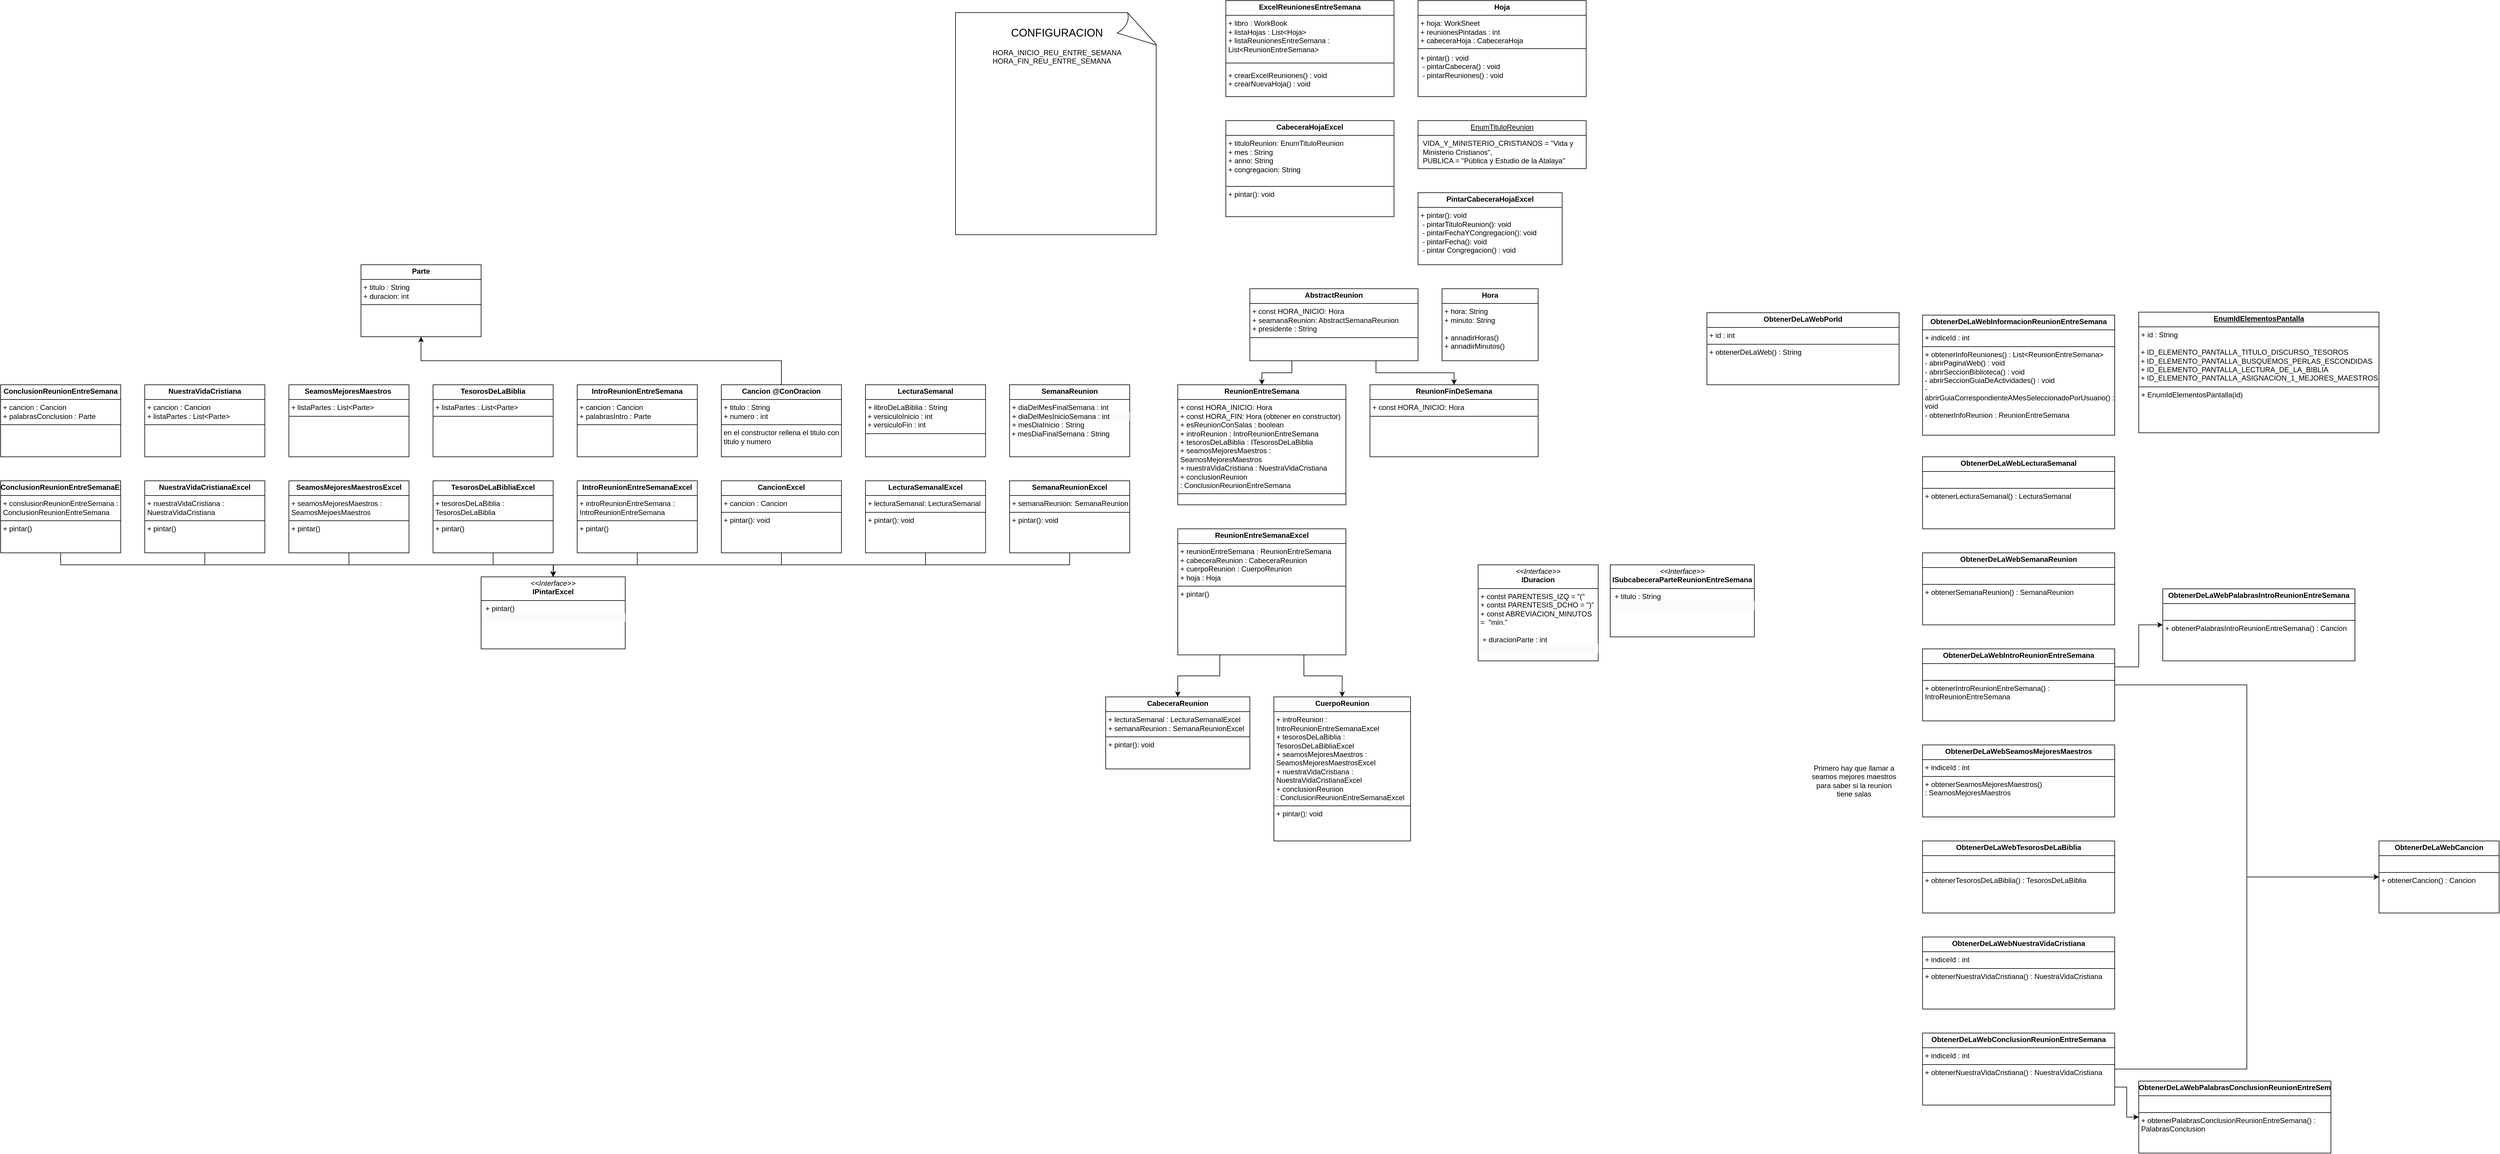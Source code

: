 <mxfile version="24.3.1" type="github" pages="2">
  <diagram id="C5RBs43oDa-KdzZeNtuy" name="Page-1">
    <mxGraphModel dx="7821" dy="3354" grid="1" gridSize="10" guides="1" tooltips="1" connect="1" arrows="1" fold="1" page="1" pageScale="1" pageWidth="827" pageHeight="1169" math="0" shadow="0">
      <root>
        <mxCell id="WIyWlLk6GJQsqaUBKTNV-0" />
        <mxCell id="WIyWlLk6GJQsqaUBKTNV-1" parent="WIyWlLk6GJQsqaUBKTNV-0" />
        <mxCell id="gIVzZVKsAexyK73Yjv31-45" style="edgeStyle=orthogonalEdgeStyle;rounded=0;orthogonalLoop=1;jettySize=auto;html=1;exitX=0.25;exitY=1;exitDx=0;exitDy=0;entryX=0.5;entryY=0;entryDx=0;entryDy=0;" parent="WIyWlLk6GJQsqaUBKTNV-1" source="gIVzZVKsAexyK73Yjv31-0" target="gIVzZVKsAexyK73Yjv31-12" edge="1">
          <mxGeometry relative="1" as="geometry" />
        </mxCell>
        <mxCell id="gIVzZVKsAexyK73Yjv31-46" style="edgeStyle=orthogonalEdgeStyle;rounded=0;orthogonalLoop=1;jettySize=auto;html=1;exitX=0.75;exitY=1;exitDx=0;exitDy=0;entryX=0.5;entryY=0;entryDx=0;entryDy=0;" parent="WIyWlLk6GJQsqaUBKTNV-1" source="gIVzZVKsAexyK73Yjv31-0" target="gIVzZVKsAexyK73Yjv31-17" edge="1">
          <mxGeometry relative="1" as="geometry" />
        </mxCell>
        <mxCell id="gIVzZVKsAexyK73Yjv31-0" value="&lt;p style=&quot;margin:0px;margin-top:4px;text-align:center;&quot;&gt;&lt;b&gt;Abstract&lt;/b&gt;&lt;b style=&quot;background-color: initial;&quot;&gt;Reunion&lt;/b&gt;&lt;/p&gt;&lt;hr size=&quot;1&quot; style=&quot;border-style:solid;&quot;&gt;&lt;p style=&quot;margin:0px;margin-left:4px;&quot;&gt;+ const HORA_INICIO: Hora&lt;/p&gt;&lt;p style=&quot;margin:0px;margin-left:4px;&quot;&gt;+ seamanaReunion: AbstractSemanaReunion&lt;br&gt;&lt;/p&gt;&lt;p style=&quot;margin:0px;margin-left:4px;&quot;&gt;+ presidente : String&lt;br&gt;&lt;/p&gt;&lt;hr size=&quot;1&quot; style=&quot;border-style:solid;&quot;&gt;&lt;p style=&quot;margin:0px;margin-left:4px;&quot;&gt;&lt;br&gt;&lt;/p&gt;" style="verticalAlign=top;align=left;overflow=fill;html=1;whiteSpace=wrap;" parent="WIyWlLk6GJQsqaUBKTNV-1" vertex="1">
          <mxGeometry x="160" y="440" width="280" height="120" as="geometry" />
        </mxCell>
        <mxCell id="gIVzZVKsAexyK73Yjv31-2" value="&lt;p style=&quot;margin:0px;margin-top:4px;text-align:center;&quot;&gt;&lt;b&gt;Cabecera&lt;/b&gt;&lt;b style=&quot;background-color: initial;&quot;&gt;HojaExcel&lt;/b&gt;&lt;/p&gt;&lt;hr size=&quot;1&quot; style=&quot;border-style:solid;&quot;&gt;&lt;p style=&quot;margin:0px;margin-left:4px;&quot;&gt;+ tituloReunion:&amp;nbsp;&lt;span style=&quot;background-color: initial;&quot;&gt;EnumTituloReunion&lt;/span&gt;&lt;/p&gt;&lt;p style=&quot;margin:0px;margin-left:4px;&quot;&gt;&lt;span style=&quot;background-color: initial;&quot;&gt;+ mes : String&lt;/span&gt;&lt;/p&gt;&lt;p style=&quot;margin:0px;margin-left:4px;&quot;&gt;&lt;span style=&quot;background-color: initial;&quot;&gt;+ anno: String&lt;/span&gt;&lt;/p&gt;&lt;p style=&quot;margin:0px;margin-left:4px;&quot;&gt;&lt;span style=&quot;background-color: initial;&quot;&gt;+ congregacion: String&lt;/span&gt;&lt;/p&gt;&lt;p style=&quot;margin:0px;margin-left:4px;&quot;&gt;&lt;span style=&quot;background-color: initial;&quot;&gt;&lt;br&gt;&lt;/span&gt;&lt;/p&gt;&lt;hr size=&quot;1&quot; style=&quot;border-style:solid;&quot;&gt;&lt;p style=&quot;margin:0px;margin-left:4px;&quot;&gt;+ pintar(): void&lt;br&gt;&lt;/p&gt;" style="verticalAlign=top;align=left;overflow=fill;html=1;whiteSpace=wrap;" parent="WIyWlLk6GJQsqaUBKTNV-1" vertex="1">
          <mxGeometry x="120" y="160" width="280" height="160" as="geometry" />
        </mxCell>
        <mxCell id="gIVzZVKsAexyK73Yjv31-3" value="&lt;p style=&quot;margin:0px;margin-top:4px;text-align:center;&quot;&gt;&lt;b&gt;Hora&lt;/b&gt;&lt;/p&gt;&lt;hr size=&quot;1&quot; style=&quot;border-style:solid;&quot;&gt;&lt;p style=&quot;margin:0px;margin-left:4px;&quot;&gt;+ hora: String&lt;/p&gt;&lt;p style=&quot;margin:0px;margin-left:4px;&quot;&gt;+ minuto: String&lt;/p&gt;&lt;p style=&quot;margin:0px;margin-left:4px;&quot;&gt;&lt;br&gt;&lt;/p&gt;&lt;p style=&quot;margin:0px;margin-left:4px;&quot;&gt;+ annadirHoras()&lt;/p&gt;&lt;p style=&quot;margin:0px;margin-left:4px;&quot;&gt;+ annadirMinutos()&lt;/p&gt;" style="verticalAlign=top;align=left;overflow=fill;html=1;whiteSpace=wrap;" parent="WIyWlLk6GJQsqaUBKTNV-1" vertex="1">
          <mxGeometry x="480" y="440" width="160" height="120" as="geometry" />
        </mxCell>
        <mxCell id="gIVzZVKsAexyK73Yjv31-5" value="&lt;p style=&quot;margin:0px;margin-top:4px;text-align:center;text-decoration:underline;&quot;&gt;&lt;span style=&quot;text-align: left;&quot;&gt;EnumTituloReunion&lt;/span&gt;&lt;br&gt;&lt;/p&gt;&lt;hr size=&quot;1&quot; style=&quot;border-style:solid;&quot;&gt;&lt;p style=&quot;margin:0px;margin-left:8px;&quot;&gt;&lt;span style=&quot;background-color: initial;&quot;&gt;VIDA_Y_MINISTERIO_CRISTIANOS&lt;/span&gt;&amp;nbsp;= &quot;Vida y Ministerio Cristianos&quot;,&amp;nbsp;&lt;br&gt;PUBLICA = &quot;Pública y Estudio de la Atalaya&quot;&lt;br&gt;&lt;br&gt;&lt;/p&gt;" style="verticalAlign=top;align=left;overflow=fill;html=1;whiteSpace=wrap;" parent="WIyWlLk6GJQsqaUBKTNV-1" vertex="1">
          <mxGeometry x="440" y="160" width="280" height="80" as="geometry" />
        </mxCell>
        <mxCell id="gIVzZVKsAexyK73Yjv31-9" value="&lt;p style=&quot;margin:0px;margin-top:4px;text-align:center;&quot;&gt;&lt;b&gt;ExcelReunionesEntreSemana&lt;/b&gt;&lt;/p&gt;&lt;hr size=&quot;1&quot; style=&quot;border-style:solid;&quot;&gt;&lt;p style=&quot;margin:0px;margin-left:4px;&quot;&gt;+ libro :&amp;nbsp;&lt;span style=&quot;background-color: initial;&quot;&gt;WorkBook&lt;/span&gt;&lt;/p&gt;&lt;p style=&quot;margin:0px;margin-left:4px;&quot;&gt;&lt;span style=&quot;background-color: initial;&quot;&gt;+ lista&lt;/span&gt;Hojas&lt;span style=&quot;background-color: initial;&quot;&gt;&amp;nbsp;: List&amp;lt;Hoja&amp;gt;&lt;/span&gt;&lt;/p&gt;&lt;p style=&quot;margin:0px;margin-left:4px;&quot;&gt;&lt;span style=&quot;background-color: initial;&quot;&gt;+ listaReunionesEntreSemana : List&amp;lt;ReunionEntreSemana&amp;gt;&lt;/span&gt;&lt;/p&gt;&lt;p style=&quot;margin:0px;margin-left:4px;&quot;&gt;&lt;br&gt;&lt;/p&gt;&lt;p style=&quot;margin:0px;margin-left:4px;&quot;&gt;&lt;br&gt;&lt;/p&gt;&lt;p style=&quot;margin:0px;margin-left:4px;&quot;&gt;&lt;span style=&quot;background-color: initial;&quot;&gt;+ crearExcelReuniones() : void&lt;/span&gt;&lt;/p&gt;&lt;p style=&quot;margin:0px;margin-left:4px;&quot;&gt;&lt;span style=&quot;background-color: initial;&quot;&gt;+ crearNuevaHoja() : void&lt;/span&gt;&lt;/p&gt;&lt;p style=&quot;margin:0px;margin-left:4px;&quot;&gt;&lt;span style=&quot;background-color: initial;&quot;&gt;&lt;br&gt;&lt;/span&gt;&lt;/p&gt;" style="verticalAlign=top;align=left;overflow=fill;html=1;whiteSpace=wrap;" parent="WIyWlLk6GJQsqaUBKTNV-1" vertex="1">
          <mxGeometry x="120" y="-40" width="280" height="160" as="geometry" />
        </mxCell>
        <mxCell id="gIVzZVKsAexyK73Yjv31-10" value="" style="line;strokeWidth=1;fillColor=none;align=left;verticalAlign=middle;spacingTop=-1;spacingLeft=3;spacingRight=3;rotatable=0;labelPosition=right;points=[];portConstraint=eastwest;strokeColor=inherit;" parent="WIyWlLk6GJQsqaUBKTNV-1" vertex="1">
          <mxGeometry x="120" y="60" width="280" height="8" as="geometry" />
        </mxCell>
        <mxCell id="gIVzZVKsAexyK73Yjv31-11" style="edgeStyle=orthogonalEdgeStyle;rounded=0;orthogonalLoop=1;jettySize=auto;html=1;exitX=0.5;exitY=1;exitDx=0;exitDy=0;" parent="WIyWlLk6GJQsqaUBKTNV-1" source="gIVzZVKsAexyK73Yjv31-9" target="gIVzZVKsAexyK73Yjv31-9" edge="1">
          <mxGeometry relative="1" as="geometry" />
        </mxCell>
        <mxCell id="gIVzZVKsAexyK73Yjv31-12" value="&lt;p style=&quot;margin:0px;margin-top:4px;text-align:center;&quot;&gt;&lt;b style=&quot;background-color: initial;&quot;&gt;ReunionEntreSemana&lt;/b&gt;&lt;/p&gt;&lt;hr size=&quot;1&quot; style=&quot;border-style:solid;&quot;&gt;&lt;p style=&quot;margin:0px;margin-left:4px;&quot;&gt;+ const HORA_INICIO: Hora&lt;/p&gt;&lt;p style=&quot;margin:0px;margin-left:4px;&quot;&gt;+ const HORA_FIN: Hora (obtener en constructor)&lt;br&gt;&lt;/p&gt;&lt;p style=&quot;margin: 0px 0px 0px 4px;&quot;&gt;&lt;span style=&quot;background-color: initial;&quot;&gt;+ esReunionConSalas : boolean&lt;/span&gt;&lt;/p&gt;&lt;p style=&quot;margin:0px;margin-left:4px;&quot;&gt;+ introReunion : IntroReunionEntreSemana&lt;/p&gt;&lt;p style=&quot;margin:0px;margin-left:4px;&quot;&gt;+ tesorosDeLaBiblia : ITesorosDeLaBiblia&lt;/p&gt;&lt;p style=&quot;margin:0px;margin-left:4px;&quot;&gt;+ seamosMejoresMaestros : SeamosMejoresMaestros&lt;/p&gt;&lt;p style=&quot;margin:0px;margin-left:4px;&quot;&gt;+ nuestraVidaCristiana : NuestraVidaCristiana&lt;/p&gt;&lt;p style=&quot;margin:0px;margin-left:4px;&quot;&gt;+ conclusionReunion :&amp;nbsp;&lt;span style=&quot;background-color: initial; text-align: center;&quot;&gt;ConclusionReunionEntreSemana&lt;/span&gt;&lt;/p&gt;&lt;hr size=&quot;1&quot; style=&quot;border-style:solid;&quot;&gt;&lt;p style=&quot;margin:0px;margin-left:4px;&quot;&gt;&lt;br&gt;&lt;/p&gt;" style="verticalAlign=top;align=left;overflow=fill;html=1;whiteSpace=wrap;" parent="WIyWlLk6GJQsqaUBKTNV-1" vertex="1">
          <mxGeometry x="40" y="600" width="280" height="200" as="geometry" />
        </mxCell>
        <mxCell id="gIVzZVKsAexyK73Yjv31-13" value="&lt;p style=&quot;margin:0px;margin-top:4px;text-align:center;&quot;&gt;&lt;b style=&quot;background-color: initial;&quot;&gt;CabeceraReunion&lt;/b&gt;&lt;/p&gt;&lt;hr size=&quot;1&quot; style=&quot;border-style:solid;&quot;&gt;&lt;p style=&quot;margin:0px;margin-left:4px;&quot;&gt;+ lecturaSemanal : LecturaSemanalExcel&lt;/p&gt;&lt;p style=&quot;margin:0px;margin-left:4px;&quot;&gt;+ semanaReunion : &lt;span style=&quot;background-color: initial;&quot;&gt;SemanaReunionExcel&lt;/span&gt;&lt;/p&gt;&lt;hr size=&quot;1&quot; style=&quot;border-style:solid;&quot;&gt;&lt;p style=&quot;margin:0px;margin-left:4px;&quot;&gt;+ pintar(): void&lt;/p&gt;" style="verticalAlign=top;align=left;overflow=fill;html=1;whiteSpace=wrap;" parent="WIyWlLk6GJQsqaUBKTNV-1" vertex="1">
          <mxGeometry x="-80" y="1120" width="240" height="120" as="geometry" />
        </mxCell>
        <mxCell id="gIVzZVKsAexyK73Yjv31-14" value="&lt;p style=&quot;margin:0px;margin-top:4px;text-align:center;&quot;&gt;&lt;b&gt;Hoja&lt;/b&gt;&lt;/p&gt;&lt;hr size=&quot;1&quot; style=&quot;border-style:solid;&quot;&gt;&lt;p style=&quot;margin:0px;margin-left:4px;&quot;&gt;+ hoja:&amp;nbsp;&lt;span style=&quot;background-color: initial;&quot;&gt;WorkSheet&lt;/span&gt;&lt;/p&gt;&lt;p style=&quot;margin:0px;margin-left:4px;&quot;&gt;&lt;span style=&quot;background-color: initial;&quot;&gt;+ reunionesPintadas : int&lt;/span&gt;&lt;/p&gt;&lt;p style=&quot;margin:0px;margin-left:4px;&quot;&gt;&lt;span style=&quot;background-color: initial;&quot;&gt;+ cabeceraHoja : CabeceraHoja&lt;/span&gt;&lt;/p&gt;&lt;p style=&quot;margin:0px;margin-left:4px;&quot;&gt;&lt;span style=&quot;background-color: initial;&quot;&gt;&lt;br&gt;&lt;/span&gt;&lt;/p&gt;&lt;p style=&quot;margin:0px;margin-left:4px;&quot;&gt;&lt;span style=&quot;background-color: initial;&quot;&gt;+ pintar() : void&lt;/span&gt;&lt;/p&gt;&lt;p style=&quot;margin:0px;margin-left:4px;&quot;&gt;&amp;nbsp;- pintarCabecera() : void&lt;/p&gt;&lt;p style=&quot;margin:0px;margin-left:4px;&quot;&gt;&amp;nbsp;- pintarReuniones() : void&lt;/p&gt;" style="verticalAlign=top;align=left;overflow=fill;html=1;whiteSpace=wrap;" parent="WIyWlLk6GJQsqaUBKTNV-1" vertex="1">
          <mxGeometry x="440" y="-40" width="280" height="160" as="geometry" />
        </mxCell>
        <mxCell id="gIVzZVKsAexyK73Yjv31-16" value="" style="line;strokeWidth=1;fillColor=none;align=left;verticalAlign=middle;spacingTop=-1;spacingLeft=3;spacingRight=3;rotatable=0;labelPosition=right;points=[];portConstraint=eastwest;strokeColor=inherit;" parent="WIyWlLk6GJQsqaUBKTNV-1" vertex="1">
          <mxGeometry x="440" y="36" width="280" height="8" as="geometry" />
        </mxCell>
        <mxCell id="gIVzZVKsAexyK73Yjv31-17" value="&lt;p style=&quot;margin:0px;margin-top:4px;text-align:center;&quot;&gt;&lt;b style=&quot;background-color: initial;&quot;&gt;ReunionFinDeSemana&lt;/b&gt;&lt;/p&gt;&lt;hr size=&quot;1&quot; style=&quot;border-style:solid;&quot;&gt;&lt;p style=&quot;margin:0px;margin-left:4px;&quot;&gt;+ const HORA_INICIO: Hora&lt;/p&gt;&lt;hr size=&quot;1&quot; style=&quot;border-style:solid;&quot;&gt;&lt;p style=&quot;margin:0px;margin-left:4px;&quot;&gt;&lt;br&gt;&lt;/p&gt;" style="verticalAlign=top;align=left;overflow=fill;html=1;whiteSpace=wrap;" parent="WIyWlLk6GJQsqaUBKTNV-1" vertex="1">
          <mxGeometry x="360" y="600" width="280" height="120" as="geometry" />
        </mxCell>
        <mxCell id="gIVzZVKsAexyK73Yjv31-19" value="&lt;p style=&quot;margin:0px;margin-top:4px;text-align:center;&quot;&gt;&lt;b style=&quot;background-color: initial;&quot;&gt;LecturaSemanal&lt;/b&gt;&lt;/p&gt;&lt;hr size=&quot;1&quot; style=&quot;border-style:solid;&quot;&gt;&lt;p style=&quot;margin:0px;margin-left:4px;&quot;&gt;+ libroDeLaBiblia : String&lt;/p&gt;&amp;nbsp;+ versiculoInicio : int&lt;div&gt;&amp;nbsp;+ versiculoFin : int&lt;br&gt;&lt;hr size=&quot;1&quot; style=&quot;border-style:solid;&quot;&gt;&lt;p style=&quot;margin:0px;margin-left:4px;&quot;&gt;&lt;br&gt;&lt;/p&gt;&lt;/div&gt;" style="verticalAlign=top;align=left;overflow=fill;html=1;whiteSpace=wrap;" parent="WIyWlLk6GJQsqaUBKTNV-1" vertex="1">
          <mxGeometry x="-480" y="600" width="200" height="120" as="geometry" />
        </mxCell>
        <mxCell id="gIVzZVKsAexyK73Yjv31-24" value="&lt;p style=&quot;margin:0px;margin-top:4px;text-align:center;&quot;&gt;&lt;b style=&quot;background-color: initial;&quot;&gt;CuerpoReunion&lt;/b&gt;&lt;/p&gt;&lt;hr size=&quot;1&quot; style=&quot;border-style:solid;&quot;&gt;&lt;p style=&quot;margin: 0px 0px 0px 4px;&quot;&gt;+ introReunion : IntroReunionEntreSemanaExcel&lt;/p&gt;&lt;p style=&quot;margin: 0px 0px 0px 4px;&quot;&gt;+ tesorosDeLaBiblia : TesorosDeLaBiblia&lt;span style=&quot;background-color: initial;&quot;&gt;Excel&lt;/span&gt;&lt;/p&gt;&lt;p style=&quot;margin: 0px 0px 0px 4px;&quot;&gt;+ seamosMejoresMaestros : SeamosMejoresMaestrosExcel&lt;/p&gt;&lt;p style=&quot;margin: 0px 0px 0px 4px;&quot;&gt;+ nuestraVidaCristiana : NuestraVidaCristianaExcel&lt;/p&gt;&lt;p style=&quot;margin: 0px 0px 0px 4px;&quot;&gt;+ conclusionReunion :&amp;nbsp;&lt;span style=&quot;background-color: initial; text-align: center;&quot;&gt;ConclusionReunionEntreSemanaExcel&lt;/span&gt;&lt;/p&gt;&lt;hr size=&quot;1&quot; style=&quot;border-style:solid;&quot;&gt;&lt;p style=&quot;margin:0px;margin-left:4px;&quot;&gt;+ pintar(): void&lt;/p&gt;&lt;p style=&quot;margin:0px;margin-left:4px;&quot;&gt;&lt;br&gt;&lt;/p&gt;" style="verticalAlign=top;align=left;overflow=fill;html=1;whiteSpace=wrap;" parent="WIyWlLk6GJQsqaUBKTNV-1" vertex="1">
          <mxGeometry x="200" y="1120" width="227.5" height="240" as="geometry" />
        </mxCell>
        <mxCell id="gIVzZVKsAexyK73Yjv31-34" style="edgeStyle=orthogonalEdgeStyle;rounded=0;orthogonalLoop=1;jettySize=auto;html=1;exitX=0.75;exitY=1;exitDx=0;exitDy=0;" parent="WIyWlLk6GJQsqaUBKTNV-1" source="gIVzZVKsAexyK73Yjv31-28" target="gIVzZVKsAexyK73Yjv31-24" edge="1">
          <mxGeometry relative="1" as="geometry" />
        </mxCell>
        <mxCell id="gIVzZVKsAexyK73Yjv31-35" style="edgeStyle=orthogonalEdgeStyle;rounded=0;orthogonalLoop=1;jettySize=auto;html=1;exitX=0.25;exitY=1;exitDx=0;exitDy=0;entryX=0.5;entryY=0;entryDx=0;entryDy=0;" parent="WIyWlLk6GJQsqaUBKTNV-1" source="gIVzZVKsAexyK73Yjv31-28" target="gIVzZVKsAexyK73Yjv31-13" edge="1">
          <mxGeometry relative="1" as="geometry" />
        </mxCell>
        <mxCell id="gIVzZVKsAexyK73Yjv31-28" value="&lt;p style=&quot;margin:0px;margin-top:4px;text-align:center;&quot;&gt;&lt;b style=&quot;background-color: initial;&quot;&gt;Reunion&lt;/b&gt;&lt;b style=&quot;background-color: initial;&quot;&gt;EntreSemana&lt;/b&gt;&lt;b style=&quot;background-color: initial;&quot;&gt;Excel&lt;/b&gt;&lt;/p&gt;&lt;hr size=&quot;1&quot; style=&quot;border-style:solid;&quot;&gt;&lt;p style=&quot;margin:0px;margin-left:4px;&quot;&gt;+ reunionEntreSemana : &lt;span style=&quot;background-color: initial;&quot;&gt;ReunionEntreSemana&lt;/span&gt;&lt;/p&gt;&lt;p style=&quot;margin:0px;margin-left:4px;&quot;&gt;+ cabeceraReunion : CabeceraReunion&lt;/p&gt;&lt;p style=&quot;margin:0px;margin-left:4px;&quot;&gt;+ cuerpoReunion : CuerpoReunion&lt;/p&gt;&lt;p style=&quot;margin:0px;margin-left:4px;&quot;&gt;+ hoja : Hoja&lt;/p&gt;&lt;hr size=&quot;1&quot; style=&quot;border-style:solid;&quot;&gt;&lt;p style=&quot;margin:0px;margin-left:4px;&quot;&gt;+ pintar()&lt;/p&gt;" style="verticalAlign=top;align=left;overflow=fill;html=1;whiteSpace=wrap;" parent="WIyWlLk6GJQsqaUBKTNV-1" vertex="1">
          <mxGeometry x="40" y="840" width="280" height="210" as="geometry" />
        </mxCell>
        <mxCell id="gIVzZVKsAexyK73Yjv31-30" value="&lt;p style=&quot;margin:0px;margin-top:4px;text-align:center;&quot;&gt;&lt;b style=&quot;background-color: initial;&quot;&gt;IntroReunionEntreSemana&lt;/b&gt;&lt;/p&gt;&lt;hr size=&quot;1&quot; style=&quot;border-style:solid;&quot;&gt;&lt;p style=&quot;margin: 0px 0px 0px 4px;&quot;&gt;+ cancion : Cancion&lt;/p&gt;&lt;p style=&quot;margin: 0px 0px 0px 4px;&quot;&gt;+ palabrasIntro : Parte&lt;/p&gt;&lt;hr size=&quot;1&quot; style=&quot;border-style:solid;&quot;&gt;&lt;p style=&quot;margin:0px;margin-left:4px;&quot;&gt;&lt;br&gt;&lt;/p&gt;" style="verticalAlign=top;align=left;overflow=fill;html=1;whiteSpace=wrap;" parent="WIyWlLk6GJQsqaUBKTNV-1" vertex="1">
          <mxGeometry x="-960" y="600" width="200" height="120" as="geometry" />
        </mxCell>
        <mxCell id="gIVzZVKsAexyK73Yjv31-31" value="&lt;p style=&quot;margin:0px;margin-top:4px;text-align:center;&quot;&gt;&lt;b style=&quot;background-color: initial;&quot;&gt;ConclusionReunionEntreSemana&lt;/b&gt;&lt;/p&gt;&lt;hr size=&quot;1&quot; style=&quot;border-style:solid;&quot;&gt;&lt;p style=&quot;margin: 0px 0px 0px 4px;&quot;&gt;+ cancion : Cancion&lt;/p&gt;&lt;p style=&quot;margin: 0px 0px 0px 4px;&quot;&gt;+ palabrasConclusion : Parte&lt;/p&gt;&lt;hr size=&quot;1&quot; style=&quot;border-style:solid;&quot;&gt;&lt;p style=&quot;margin:0px;margin-left:4px;&quot;&gt;&lt;br&gt;&lt;/p&gt;&lt;p style=&quot;margin:0px;margin-left:4px;&quot;&gt;&lt;br&gt;&lt;/p&gt;" style="verticalAlign=top;align=left;overflow=fill;html=1;whiteSpace=wrap;" parent="WIyWlLk6GJQsqaUBKTNV-1" vertex="1">
          <mxGeometry x="-1920" y="600" width="200" height="120" as="geometry" />
        </mxCell>
        <mxCell id="gIVzZVKsAexyK73Yjv31-41" value="&lt;p style=&quot;margin:0px;margin-top:4px;text-align:center;&quot;&gt;&lt;b style=&quot;background-color: initial;&quot;&gt;ObtenerDeLaWebLecturaSemanal&lt;/b&gt;&lt;/p&gt;&lt;hr size=&quot;1&quot; style=&quot;border-style:solid;&quot;&gt;&lt;p style=&quot;margin:0px;margin-left:4px;&quot;&gt;&lt;br&gt;&lt;/p&gt;&lt;hr size=&quot;1&quot; style=&quot;border-style:solid;&quot;&gt;&lt;p style=&quot;margin:0px;margin-left:4px;&quot;&gt;+ obtenerLecturaSemanal() : LecturaSemanal&lt;/p&gt;" style="verticalAlign=top;align=left;overflow=fill;html=1;whiteSpace=wrap;" parent="WIyWlLk6GJQsqaUBKTNV-1" vertex="1">
          <mxGeometry x="1280" y="720" width="320" height="120" as="geometry" />
        </mxCell>
        <mxCell id="vLdXqvodIo0nLkazqdTl-21" style="edgeStyle=orthogonalEdgeStyle;rounded=0;orthogonalLoop=1;jettySize=auto;html=1;exitX=0.5;exitY=0;exitDx=0;exitDy=0;entryX=0.5;entryY=1;entryDx=0;entryDy=0;" edge="1" parent="WIyWlLk6GJQsqaUBKTNV-1" source="vLdXqvodIo0nLkazqdTl-0" target="vLdXqvodIo0nLkazqdTl-20">
          <mxGeometry relative="1" as="geometry" />
        </mxCell>
        <mxCell id="vLdXqvodIo0nLkazqdTl-0" value="&lt;p style=&quot;margin:0px;margin-top:4px;text-align:center;&quot;&gt;&lt;b style=&quot;background-color: initial;&quot;&gt;Cancion @ConOracion&lt;/b&gt;&lt;/p&gt;&lt;hr size=&quot;1&quot; style=&quot;border-style:solid;&quot;&gt;&lt;p style=&quot;margin: 0px 0px 0px 4px;&quot;&gt;+ titulo : String&lt;/p&gt;&lt;p style=&quot;margin: 0px 0px 0px 4px;&quot;&gt;+ numero : int&lt;/p&gt;&lt;hr size=&quot;1&quot; style=&quot;border-style:solid;&quot;&gt;&lt;p style=&quot;margin:0px;margin-left:4px;&quot;&gt;en el constructor rellena el titulo con titulo y numero&lt;/p&gt;" style="verticalAlign=top;align=left;overflow=fill;html=1;whiteSpace=wrap;" vertex="1" parent="WIyWlLk6GJQsqaUBKTNV-1">
          <mxGeometry x="-720" y="600" width="200" height="120" as="geometry" />
        </mxCell>
        <mxCell id="vLdXqvodIo0nLkazqdTl-61" style="edgeStyle=orthogonalEdgeStyle;rounded=0;orthogonalLoop=1;jettySize=auto;html=1;exitX=1;exitY=0.25;exitDx=0;exitDy=0;entryX=0;entryY=0.5;entryDx=0;entryDy=0;" edge="1" parent="WIyWlLk6GJQsqaUBKTNV-1" source="vLdXqvodIo0nLkazqdTl-2" target="vLdXqvodIo0nLkazqdTl-3">
          <mxGeometry relative="1" as="geometry" />
        </mxCell>
        <mxCell id="vLdXqvodIo0nLkazqdTl-62" style="edgeStyle=orthogonalEdgeStyle;rounded=0;orthogonalLoop=1;jettySize=auto;html=1;exitX=1;exitY=0.5;exitDx=0;exitDy=0;entryX=0;entryY=0.5;entryDx=0;entryDy=0;" edge="1" parent="WIyWlLk6GJQsqaUBKTNV-1" source="vLdXqvodIo0nLkazqdTl-2" target="vLdXqvodIo0nLkazqdTl-57">
          <mxGeometry relative="1" as="geometry" />
        </mxCell>
        <mxCell id="vLdXqvodIo0nLkazqdTl-2" value="&lt;p style=&quot;margin:0px;margin-top:4px;text-align:center;&quot;&gt;&lt;b style=&quot;background-color: initial;&quot;&gt;ObtenerDeLaWebIntroReunionEntreSemana&lt;/b&gt;&lt;/p&gt;&lt;hr size=&quot;1&quot; style=&quot;border-style:solid;&quot;&gt;&lt;p style=&quot;margin:0px;margin-left:4px;&quot;&gt;&lt;br&gt;&lt;/p&gt;&lt;hr size=&quot;1&quot; style=&quot;border-style:solid;&quot;&gt;&lt;p style=&quot;margin:0px;margin-left:4px;&quot;&gt;+ obtenerIntroReunionEntreSemana() : IntroReunionEntreSemana&lt;/p&gt;" style="verticalAlign=top;align=left;overflow=fill;html=1;whiteSpace=wrap;" vertex="1" parent="WIyWlLk6GJQsqaUBKTNV-1">
          <mxGeometry x="1280" y="1040" width="320" height="120" as="geometry" />
        </mxCell>
        <mxCell id="vLdXqvodIo0nLkazqdTl-3" value="&lt;p style=&quot;margin:0px;margin-top:4px;text-align:center;&quot;&gt;&lt;b style=&quot;background-color: initial;&quot;&gt;ObtenerDeLaWebPalabrasIntroReunionEntreSemana&lt;/b&gt;&lt;/p&gt;&lt;hr size=&quot;1&quot; style=&quot;border-style:solid;&quot;&gt;&lt;p style=&quot;margin:0px;margin-left:4px;&quot;&gt;&lt;br&gt;&lt;/p&gt;&lt;hr size=&quot;1&quot; style=&quot;border-style:solid;&quot;&gt;&lt;p style=&quot;margin:0px;margin-left:4px;&quot;&gt;+ obtenerPalabrasIntroReunionEntreSemana() : Cancion&lt;/p&gt;" style="verticalAlign=top;align=left;overflow=fill;html=1;whiteSpace=wrap;" vertex="1" parent="WIyWlLk6GJQsqaUBKTNV-1">
          <mxGeometry x="1680" y="940" width="320" height="120" as="geometry" />
        </mxCell>
        <mxCell id="vLdXqvodIo0nLkazqdTl-6" value="&lt;p style=&quot;margin:0px;margin-top:4px;text-align:center;&quot;&gt;&lt;b style=&quot;background-color: initial;&quot;&gt;ObtenerDeLaWeb&lt;/b&gt;&lt;b style=&quot;background-color: initial;&quot;&gt;InformacionReunionEntreSemana&lt;/b&gt;&lt;/p&gt;&lt;hr size=&quot;1&quot; style=&quot;border-style:solid;&quot;&gt;&lt;p style=&quot;margin:0px;margin-left:4px;&quot;&gt;+&lt;span style=&quot;background-color: initial;&quot;&gt;&amp;nbsp;indiceId : int&lt;/span&gt;&lt;/p&gt;&lt;hr size=&quot;1&quot; style=&quot;border-style:solid;&quot;&gt;&lt;p style=&quot;margin:0px;margin-left:4px;&quot;&gt;+ obtenerInfoReuniones() : List&amp;lt;ReunionEntreSemana&amp;gt;&lt;/p&gt;&lt;p style=&quot;margin:0px;margin-left:4px;&quot;&gt;- abrirPaginaWeb() : void&lt;/p&gt;&lt;p style=&quot;margin:0px;margin-left:4px;&quot;&gt;- abrirSeccionBiblioteca() : void&lt;/p&gt;&lt;p style=&quot;margin:0px;margin-left:4px;&quot;&gt;- abrirSeccionGuiaDeActividades() : void&lt;/p&gt;&lt;p style=&quot;margin:0px;margin-left:4px;&quot;&gt;- abrirGuiaCorrespondienteAMesSeleccionadoPorUsuario() : void&lt;/p&gt;&lt;p style=&quot;margin:0px;margin-left:4px;&quot;&gt;- obtenerInfoReunion : ReunionEntreSemana&lt;/p&gt;" style="verticalAlign=top;align=left;overflow=fill;html=1;whiteSpace=wrap;" vertex="1" parent="WIyWlLk6GJQsqaUBKTNV-1">
          <mxGeometry x="1280" y="484" width="320" height="200" as="geometry" />
        </mxCell>
        <mxCell id="vLdXqvodIo0nLkazqdTl-7" value="&lt;p style=&quot;margin:0px;margin-top:4px;text-align:center;&quot;&gt;&lt;b style=&quot;background-color: initial;&quot;&gt;ObtenerDeLaWebSemanaReunion&lt;/b&gt;&lt;/p&gt;&lt;hr size=&quot;1&quot; style=&quot;border-style:solid;&quot;&gt;&lt;p style=&quot;margin:0px;margin-left:4px;&quot;&gt;&lt;br&gt;&lt;/p&gt;&lt;hr size=&quot;1&quot; style=&quot;border-style:solid;&quot;&gt;&lt;p style=&quot;margin:0px;margin-left:4px;&quot;&gt;+ obtenerSemanaReunion() : SemanaReunion&lt;/p&gt;" style="verticalAlign=top;align=left;overflow=fill;html=1;whiteSpace=wrap;" vertex="1" parent="WIyWlLk6GJQsqaUBKTNV-1">
          <mxGeometry x="1280" y="880" width="320" height="120" as="geometry" />
        </mxCell>
        <mxCell id="vLdXqvodIo0nLkazqdTl-12" value="&lt;p style=&quot;margin:0px;margin-top:4px;text-align:center;&quot;&gt;&lt;b style=&quot;background-color: initial;&quot;&gt;TesorosDeLaBiblia&lt;/b&gt;&lt;/p&gt;&lt;hr size=&quot;1&quot; style=&quot;border-style:solid;&quot;&gt;&lt;p style=&quot;margin: 0px 0px 0px 4px;&quot;&gt;&lt;span style=&quot;background-color: initial;&quot;&gt;+ listaPartes : List&amp;lt;Parte&amp;gt;&lt;/span&gt;&lt;br&gt;&lt;/p&gt;&lt;hr size=&quot;1&quot; style=&quot;border-style:solid;&quot;&gt;&lt;p style=&quot;margin:0px;margin-left:4px;&quot;&gt;&lt;br&gt;&lt;/p&gt;" style="verticalAlign=top;align=left;overflow=fill;html=1;whiteSpace=wrap;" vertex="1" parent="WIyWlLk6GJQsqaUBKTNV-1">
          <mxGeometry x="-1200" y="600" width="200" height="120" as="geometry" />
        </mxCell>
        <mxCell id="vLdXqvodIo0nLkazqdTl-15" value="&lt;p style=&quot;margin:0px;margin-top:4px;text-align:center;&quot;&gt;&lt;b style=&quot;background-color: initial;&quot;&gt;SeamosMejoresMaestros&amp;nbsp;&lt;/b&gt;&lt;/p&gt;&lt;hr size=&quot;1&quot; style=&quot;border-style:solid;&quot;&gt;&lt;p style=&quot;margin: 0px 0px 0px 4px;&quot;&gt;&lt;span style=&quot;background-color: initial;&quot;&gt;+ listaPartes : List&amp;lt;&lt;/span&gt;Parte&lt;span style=&quot;background-color: initial;&quot;&gt;&amp;gt;&lt;/span&gt;&lt;br&gt;&lt;/p&gt;&lt;hr size=&quot;1&quot; style=&quot;border-style:solid;&quot;&gt;&lt;p style=&quot;margin:0px;margin-left:4px;&quot;&gt;&lt;br&gt;&lt;/p&gt;" style="verticalAlign=top;align=left;overflow=fill;html=1;whiteSpace=wrap;" vertex="1" parent="WIyWlLk6GJQsqaUBKTNV-1">
          <mxGeometry x="-1440" y="600" width="200" height="120" as="geometry" />
        </mxCell>
        <mxCell id="vLdXqvodIo0nLkazqdTl-18" value="&lt;p style=&quot;margin:0px;margin-top:4px;text-align:center;&quot;&gt;&lt;i&gt;&amp;lt;&amp;lt;Interface&amp;gt;&amp;gt;&lt;/i&gt;&lt;br&gt;&lt;b&gt;IDuracion&lt;/b&gt;&lt;/p&gt;&lt;hr size=&quot;1&quot; style=&quot;border-style:solid;&quot;&gt;&lt;p style=&quot;margin:0px;margin-left:4px;&quot;&gt;+ contst PARENTESIS_IZQ = &quot;(&quot;&lt;/p&gt;&lt;p style=&quot;margin:0px;margin-left:4px;&quot;&gt;+ contst PARENTESIS_DCHO = &quot;)&quot;&lt;br&gt;+ const ABREVIACION_MINUTOS =&amp;nbsp; &quot;min.&quot;&lt;/p&gt;&lt;p style=&quot;margin:0px;margin-left:4px;&quot;&gt;&lt;br&gt;&lt;/p&gt;&lt;p style=&quot;margin:0px;margin-left:4px;&quot;&gt;&amp;nbsp;+ duracionParte : int&lt;br&gt;&lt;/p&gt;&lt;p style=&quot;margin:0px;margin-left:4px;&quot;&gt;&lt;span style=&quot;color: rgb(0, 0, 0); font-family: Helvetica; font-size: 12px; font-style: normal; font-variant-ligatures: normal; font-variant-caps: normal; font-weight: 400; letter-spacing: normal; orphans: 2; text-align: left; text-indent: 0px; text-transform: none; widows: 2; word-spacing: 0px; -webkit-text-stroke-width: 0px; white-space: normal; background-color: rgb(251, 251, 251); text-decoration-thickness: initial; text-decoration-style: initial; text-decoration-color: initial; display: inline !important; float: none;&quot;&gt;&lt;/span&gt;&lt;/p&gt;&lt;p style=&quot;forced-color-adjust: none; color: rgb(0, 0, 0); font-family: Helvetica; font-size: 12px; font-style: normal; font-variant-ligatures: normal; font-variant-caps: normal; font-weight: 400; letter-spacing: normal; orphans: 2; text-align: left; text-indent: 0px; text-transform: none; widows: 2; word-spacing: 0px; -webkit-text-stroke-width: 0px; white-space: normal; background-color: rgb(251, 251, 251); text-decoration-thickness: initial; text-decoration-style: initial; text-decoration-color: initial; margin: 0px 0px 0px 4px;&quot;&gt;&lt;br&gt;&lt;/p&gt;" style="verticalAlign=top;align=left;overflow=fill;html=1;whiteSpace=wrap;" vertex="1" parent="WIyWlLk6GJQsqaUBKTNV-1">
          <mxGeometry x="540" y="900" width="200" height="160" as="geometry" />
        </mxCell>
        <mxCell id="vLdXqvodIo0nLkazqdTl-19" value="&lt;p style=&quot;margin:0px;margin-top:4px;text-align:center;&quot;&gt;&lt;i&gt;&amp;lt;&amp;lt;Interface&amp;gt;&amp;gt;&lt;/i&gt;&lt;br&gt;&lt;b&gt;ISubcabeceraParteReunionEntreSemana&lt;/b&gt;&lt;/p&gt;&lt;hr size=&quot;1&quot; style=&quot;border-style:solid;&quot;&gt;&lt;p style=&quot;margin:0px;margin-left:4px;&quot;&gt;&lt;span style=&quot;background-color: initial;&quot;&gt;&amp;nbsp;+ titulo : String&lt;/span&gt;&lt;br&gt;&lt;/p&gt;&lt;p style=&quot;margin:0px;margin-left:4px;&quot;&gt;&lt;span style=&quot;color: rgb(0, 0, 0); font-family: Helvetica; font-size: 12px; font-style: normal; font-variant-ligatures: normal; font-variant-caps: normal; font-weight: 400; letter-spacing: normal; orphans: 2; text-align: left; text-indent: 0px; text-transform: none; widows: 2; word-spacing: 0px; -webkit-text-stroke-width: 0px; white-space: normal; background-color: rgb(251, 251, 251); text-decoration-thickness: initial; text-decoration-style: initial; text-decoration-color: initial; display: inline !important; float: none;&quot;&gt;&lt;/span&gt;&lt;/p&gt;&lt;p style=&quot;forced-color-adjust: none; color: rgb(0, 0, 0); font-family: Helvetica; font-size: 12px; font-style: normal; font-variant-ligatures: normal; font-variant-caps: normal; font-weight: 400; letter-spacing: normal; orphans: 2; text-align: left; text-indent: 0px; text-transform: none; widows: 2; word-spacing: 0px; -webkit-text-stroke-width: 0px; white-space: normal; background-color: rgb(251, 251, 251); text-decoration-thickness: initial; text-decoration-style: initial; text-decoration-color: initial; margin: 0px 0px 0px 4px;&quot;&gt;&lt;br&gt;&lt;/p&gt;" style="verticalAlign=top;align=left;overflow=fill;html=1;whiteSpace=wrap;" vertex="1" parent="WIyWlLk6GJQsqaUBKTNV-1">
          <mxGeometry x="760" y="900" width="240" height="120" as="geometry" />
        </mxCell>
        <mxCell id="vLdXqvodIo0nLkazqdTl-20" value="&lt;p style=&quot;margin:0px;margin-top:4px;text-align:center;&quot;&gt;&lt;b style=&quot;background-color: initial;&quot;&gt;Parte&lt;/b&gt;&lt;/p&gt;&lt;hr size=&quot;1&quot; style=&quot;border-style:solid;&quot;&gt;&lt;p style=&quot;margin: 0px 0px 0px 4px;&quot;&gt;+ titulo : String&lt;/p&gt;&lt;p style=&quot;margin: 0px 0px 0px 4px;&quot;&gt;+ duracion: int&lt;/p&gt;&lt;hr size=&quot;1&quot; style=&quot;border-style:solid;&quot;&gt;&lt;p style=&quot;margin:0px;margin-left:4px;&quot;&gt;&lt;br&gt;&lt;/p&gt;" style="verticalAlign=top;align=left;overflow=fill;html=1;whiteSpace=wrap;" vertex="1" parent="WIyWlLk6GJQsqaUBKTNV-1">
          <mxGeometry x="-1320" y="400" width="200" height="120" as="geometry" />
        </mxCell>
        <mxCell id="vLdXqvodIo0nLkazqdTl-22" value="&lt;p style=&quot;margin:0px;margin-top:4px;text-align:center;&quot;&gt;&lt;b&gt;NuestraVidaCristiana&lt;/b&gt;&lt;/p&gt;&lt;hr size=&quot;1&quot; style=&quot;border-style:solid;&quot;&gt;&lt;p style=&quot;margin: 0px 0px 0px 4px;&quot;&gt;+ cancion : Cancion&lt;span style=&quot;background-color: initial;&quot;&gt;&lt;br&gt;&lt;/span&gt;&lt;/p&gt;&lt;p style=&quot;margin: 0px 0px 0px 4px;&quot;&gt;&lt;span style=&quot;background-color: initial;&quot;&gt;+ listaPartes : List&amp;lt;&lt;/span&gt;Parte&lt;span style=&quot;background-color: initial;&quot;&gt;&amp;gt;&lt;/span&gt;&lt;br&gt;&lt;/p&gt;&lt;hr size=&quot;1&quot; style=&quot;border-style:solid;&quot;&gt;&lt;p style=&quot;margin:0px;margin-left:4px;&quot;&gt;&lt;br&gt;&lt;/p&gt;" style="verticalAlign=top;align=left;overflow=fill;html=1;whiteSpace=wrap;" vertex="1" parent="WIyWlLk6GJQsqaUBKTNV-1">
          <mxGeometry x="-1680" y="600" width="200" height="120" as="geometry" />
        </mxCell>
        <mxCell id="vLdXqvodIo0nLkazqdTl-24" value="&lt;p style=&quot;margin:0px;margin-top:4px;text-align:center;&quot;&gt;&lt;b&gt;SemanaReunion&lt;/b&gt;&lt;/p&gt;&lt;hr size=&quot;1&quot; style=&quot;border-style:solid;&quot;&gt;&lt;p style=&quot;margin:0px;margin-left:4px;&quot;&gt;&lt;span style=&quot;background-color: initial;&quot;&gt;+ diaDelMesFinalSemana : int&lt;/span&gt;&lt;br&gt;&lt;/p&gt;&lt;p style=&quot;margin:0px;margin-left:4px;&quot;&gt;&lt;span style=&quot;color: rgb(0, 0, 0); font-family: Helvetica; font-size: 12px; font-style: normal; font-variant-ligatures: normal; font-variant-caps: normal; font-weight: 400; letter-spacing: normal; orphans: 2; text-align: left; text-indent: 0px; text-transform: none; widows: 2; word-spacing: 0px; -webkit-text-stroke-width: 0px; white-space: normal; background-color: rgb(251, 251, 251); text-decoration-thickness: initial; text-decoration-style: initial; text-decoration-color: initial; display: inline !important; float: none;&quot;&gt;&lt;/span&gt;&lt;/p&gt;&lt;p style=&quot;forced-color-adjust: none; color: rgb(0, 0, 0); font-family: Helvetica; font-size: 12px; font-style: normal; font-variant-ligatures: normal; font-variant-caps: normal; font-weight: 400; letter-spacing: normal; orphans: 2; text-align: left; text-indent: 0px; text-transform: none; widows: 2; word-spacing: 0px; -webkit-text-stroke-width: 0px; white-space: normal; background-color: rgb(251, 251, 251); text-decoration-thickness: initial; text-decoration-style: initial; text-decoration-color: initial; margin: 0px 0px 0px 4px;&quot;&gt;+ diaDelMesInicioSemana : int&lt;/p&gt;&lt;p style=&quot;margin: 0px 0px 0px 4px;&quot;&gt;&lt;span style=&quot;background-color: initial;&quot;&gt;+ mesDiaInicio : String&lt;/span&gt;&lt;br&gt;&lt;/p&gt;&lt;div&gt;&lt;span style=&quot;background-color: initial;&quot;&gt;&amp;nbsp;+ mesDiaFinalSemana : String&lt;/span&gt;&lt;/div&gt;" style="verticalAlign=top;align=left;overflow=fill;html=1;whiteSpace=wrap;" vertex="1" parent="WIyWlLk6GJQsqaUBKTNV-1">
          <mxGeometry x="-240" y="600" width="200" height="120" as="geometry" />
        </mxCell>
        <mxCell id="vLdXqvodIo0nLkazqdTl-45" style="edgeStyle=orthogonalEdgeStyle;rounded=0;orthogonalLoop=1;jettySize=auto;html=1;exitX=0.5;exitY=1;exitDx=0;exitDy=0;entryX=0.5;entryY=0;entryDx=0;entryDy=0;" edge="1" parent="WIyWlLk6GJQsqaUBKTNV-1" source="vLdXqvodIo0nLkazqdTl-32" target="vLdXqvodIo0nLkazqdTl-42">
          <mxGeometry relative="1" as="geometry" />
        </mxCell>
        <mxCell id="vLdXqvodIo0nLkazqdTl-32" value="&lt;p style=&quot;margin:0px;margin-top:4px;text-align:center;&quot;&gt;&lt;b style=&quot;background-color: initial;&quot;&gt;CancionExcel&lt;/b&gt;&lt;/p&gt;&lt;hr size=&quot;1&quot; style=&quot;border-style:solid;&quot;&gt;&lt;p style=&quot;margin: 0px 0px 0px 4px;&quot;&gt;+ cancion : Cancion&lt;/p&gt;&lt;hr size=&quot;1&quot; style=&quot;border-style:solid;&quot;&gt;&lt;p style=&quot;margin:0px;margin-left:4px;&quot;&gt;&lt;span style=&quot;text-wrap: nowrap; color: rgba(0, 0, 0, 0); font-family: monospace; font-size: 0px;&quot;&gt;%3CmxGraphModel%3E%3Croot%3E%3CmxCell%20id%3D%220%22%2F%3E%3CmxCell%20id%3D%221%22%20parent%3D%220%22%2F%3E%3CmxCell%20id%3D%222%22%20value%3D%22%26lt%3Bp%20style%3D%26quot%3Bmargin%3A0px%3Bmargin-top%3A4px%3Btext-align%3Acenter%3B%26quot%3B%26gt%3B%26lt%3Bb%20style%3D%26quot%3Bbackground-color%3A%20initial%3B%26quot%3B%26gt%3BLecturaSemanal%26lt%3B%2Fb%26gt%3B%26lt%3B%2Fp%26gt%3B%26lt%3Bhr%20size%3D%26quot%3B1%26quot%3B%20style%3D%26quot%3Bborder-style%3Asolid%3B%26quot%3B%26gt%3B%26lt%3Bp%20style%3D%26quot%3Bmargin%3A0px%3Bmargin-left%3A4px%3B%26quot%3B%26gt%3B%2B%20libroDeLaBiblia%20%3A%20String%26lt%3B%2Fp%26gt%3B%26amp%3Bnbsp%3B%2B%20versiculoInicio%20%3A%20int%26lt%3Bdiv%26gt%3B%26amp%3Bnbsp%3B%2B%20versiculoFin%20%3A%20int%26lt%3Bbr%26gt%3B%26lt%3Bhr%20size%3D%26quot%3B1%26quot%3B%20style%3D%26quot%3Bborder-style%3Asolid%3B%26quot%3B%26gt%3B%26lt%3Bp%20style%3D%26quot%3Bmargin%3A0px%3Bmargin-left%3A4px%3B%26quot%3B%26gt%3B%26lt%3Bbr%26gt%3B%26lt%3B%2Fp%26gt%3B%26lt%3B%2Fdiv%26gt%3B%22%20style%3D%22verticalAlign%3Dtop%3Balign%3Dleft%3Boverflow%3Dfill%3Bhtml%3D1%3BwhiteSpace%3Dwrap%3B%22%20vertex%3D%221%22%20parent%3D%221%22%3E%3CmxGeometry%20x%3D%22-480%22%20y%3D%221120%22%20width%3D%22280%22%20height%3D%22120%22%20as%3D%22geometry%22%2F%3E%3C%2FmxCell%3E%3C%2Froot%3E%3C%2FmxGraphModel%3E+&amp;nbsp;&lt;/span&gt;&lt;span style=&quot;background-color: initial;&quot;&gt;+ pintar(): void&lt;/span&gt;&lt;br&gt;&lt;/p&gt;" style="verticalAlign=top;align=left;overflow=fill;html=1;whiteSpace=wrap;" vertex="1" parent="WIyWlLk6GJQsqaUBKTNV-1">
          <mxGeometry x="-720" y="760" width="200" height="120" as="geometry" />
        </mxCell>
        <mxCell id="vLdXqvodIo0nLkazqdTl-33" value="&lt;font style=&quot;font-size: 18px;&quot;&gt;CONFIG&lt;span style=&quot;background-color: initial;&quot;&gt;URACION&lt;/span&gt;&lt;/font&gt;&lt;div&gt;&lt;br&gt;&lt;div style=&quot;text-align: left;&quot;&gt;HORA_INICIO_REU_ENTRE_SEMANA&lt;/div&gt;&lt;div style=&quot;text-align: left;&quot;&gt;HORA_FIN_REU_ENTRE_SEMANA&lt;/div&gt;&lt;div&gt;&lt;br&gt;&lt;/div&gt;&lt;div&gt;&lt;br&gt;&lt;/div&gt;&lt;div&gt;&lt;br&gt;&lt;/div&gt;&lt;div&gt;&lt;br&gt;&lt;/div&gt;&lt;div&gt;&lt;br&gt;&lt;/div&gt;&lt;div&gt;&lt;br&gt;&lt;/div&gt;&lt;div&gt;&lt;br&gt;&lt;/div&gt;&lt;div&gt;&lt;br&gt;&lt;/div&gt;&lt;div&gt;&lt;br&gt;&lt;/div&gt;&lt;div&gt;&lt;br&gt;&lt;/div&gt;&lt;div&gt;&lt;br&gt;&lt;/div&gt;&lt;div&gt;&lt;br&gt;&lt;/div&gt;&lt;div&gt;&lt;br&gt;&lt;/div&gt;&lt;div&gt;&lt;br&gt;&lt;/div&gt;&lt;div&gt;&lt;br&gt;&lt;/div&gt;&lt;div&gt;&lt;br&gt;&lt;/div&gt;&lt;div&gt;&lt;br&gt;&lt;/div&gt;&lt;div&gt;&lt;br&gt;&lt;/div&gt;&lt;/div&gt;" style="whiteSpace=wrap;html=1;shape=mxgraph.basic.document" vertex="1" parent="WIyWlLk6GJQsqaUBKTNV-1">
          <mxGeometry x="-330" y="-20" width="337.5" height="370" as="geometry" />
        </mxCell>
        <mxCell id="vLdXqvodIo0nLkazqdTl-48" style="edgeStyle=orthogonalEdgeStyle;rounded=0;orthogonalLoop=1;jettySize=auto;html=1;exitX=0.5;exitY=1;exitDx=0;exitDy=0;entryX=0.5;entryY=0;entryDx=0;entryDy=0;" edge="1" parent="WIyWlLk6GJQsqaUBKTNV-1" source="vLdXqvodIo0nLkazqdTl-34" target="vLdXqvodIo0nLkazqdTl-42">
          <mxGeometry relative="1" as="geometry" />
        </mxCell>
        <mxCell id="vLdXqvodIo0nLkazqdTl-34" value="&lt;p style=&quot;margin:0px;margin-top:4px;text-align:center;&quot;&gt;&lt;b style=&quot;background-color: initial;&quot;&gt;LecturaSemanalExcel&lt;/b&gt;&lt;/p&gt;&lt;hr size=&quot;1&quot; style=&quot;border-style:solid;&quot;&gt;&lt;p style=&quot;margin: 0px 0px 0px 4px;&quot;&gt;+ lecturaSemanal: LecturaSemanal&lt;/p&gt;&lt;hr size=&quot;1&quot; style=&quot;border-style:solid;&quot;&gt;&lt;p style=&quot;margin:0px;margin-left:4px;&quot;&gt;&lt;span style=&quot;text-wrap: nowrap; color: rgba(0, 0, 0, 0); font-family: monospace; font-size: 0px;&quot;&gt;%3CmxGraphModel%3E%3Croot%3E%3CmxCell%20id%3D%220%22%2F%3E%3CmxCell%20id%3D%221%22%20parent%3D%220%22%2F%3E%3CmxCell%20id%3D%222%22%20value%3D%22%26lt%3Bp%20style%3D%26quot%3Bmargin%3A0px%3Bmargin-top%3A4px%3Btext-align%3Acenter%3B%26quot%3B%26gt%3B%26lt%3Bb%20style%3D%26quot%3Bbackground-color%3A%20initial%3B%26quot%3B%26gt%3BLecturaSemanal%26lt%3B%2Fb%26gt%3B%26lt%3B%2Fp%26gt%3B%26lt%3Bhr%20size%3D%26quot%3B1%26quot%3B%20style%3D%26quot%3Bborder-style%3Asolid%3B%26quot%3B%26gt%3B%26lt%3Bp%20style%3D%26quot%3Bmargin%3A0px%3Bmargin-left%3A4px%3B%26quot%3B%26gt%3B%2B%20libroDeLaBiblia%20%3A%20String%26lt%3B%2Fp%26gt%3B%26amp%3Bnbsp%3B%2B%20versiculoInicio%20%3A%20int%26lt%3Bdiv%26gt%3B%26amp%3Bnbsp%3B%2B%20versiculoFin%20%3A%20int%26lt%3Bbr%26gt%3B%26lt%3Bhr%20size%3D%26quot%3B1%26quot%3B%20style%3D%26quot%3Bborder-style%3Asolid%3B%26quot%3B%26gt%3B%26lt%3Bp%20style%3D%26quot%3Bmargin%3A0px%3Bmargin-left%3A4px%3B%26quot%3B%26gt%3B%26lt%3Bbr%26gt%3B%26lt%3B%2Fp%26gt%3B%26lt%3B%2Fdiv%26gt%3B%22%20style%3D%22verticalAlign%3Dtop%3Balign%3Dleft%3Boverflow%3Dfill%3Bhtml%3D1%3BwhiteSpace%3Dwrap%3B%22%20vertex%3D%221%22%20parent%3D%221%22%3E%3CmxGeometry%20x%3D%22-480%22%20y%3D%221120%22%20width%3D%22280%22%20height%3D%22120%22%20as%3D%22geometry%22%2F%3E%3C%2FmxCell%3E%3C%2Froot%3E%3C%2FmxGraphModel%3E+&amp;nbsp;&lt;/span&gt;&lt;span style=&quot;background-color: initial;&quot;&gt;+ pintar(): void&lt;/span&gt;&lt;br&gt;&lt;/p&gt;" style="verticalAlign=top;align=left;overflow=fill;html=1;whiteSpace=wrap;" vertex="1" parent="WIyWlLk6GJQsqaUBKTNV-1">
          <mxGeometry x="-480" y="760" width="200" height="120" as="geometry" />
        </mxCell>
        <mxCell id="vLdXqvodIo0nLkazqdTl-49" style="edgeStyle=orthogonalEdgeStyle;rounded=0;orthogonalLoop=1;jettySize=auto;html=1;exitX=0.5;exitY=1;exitDx=0;exitDy=0;entryX=0.5;entryY=0;entryDx=0;entryDy=0;" edge="1" parent="WIyWlLk6GJQsqaUBKTNV-1" source="vLdXqvodIo0nLkazqdTl-35" target="vLdXqvodIo0nLkazqdTl-42">
          <mxGeometry relative="1" as="geometry" />
        </mxCell>
        <mxCell id="vLdXqvodIo0nLkazqdTl-35" value="&lt;p style=&quot;margin:0px;margin-top:4px;text-align:center;&quot;&gt;&lt;b style=&quot;background-color: initial;&quot;&gt;SemanaReunionExcel&lt;/b&gt;&lt;br&gt;&lt;/p&gt;&lt;hr size=&quot;1&quot; style=&quot;border-style:solid;&quot;&gt;&lt;p style=&quot;margin: 0px 0px 0px 4px;&quot;&gt;+ semanaReunion: SemanaReunion&lt;/p&gt;&lt;hr size=&quot;1&quot; style=&quot;border-style:solid;&quot;&gt;&lt;p style=&quot;margin:0px;margin-left:4px;&quot;&gt;&lt;span style=&quot;text-wrap: nowrap; color: rgba(0, 0, 0, 0); font-family: monospace; font-size: 0px;&quot;&gt;%3CmxGraphModel%3E%3Croot%3E%3CmxCell%20id%3D%220%22%2F%3E%3CmxCell%20id%3D%221%22%20parent%3D%220%22%2F%3E%3CmxCell%20id%3D%222%22%20value%3D%22%26lt%3Bp%20style%3D%26quot%3Bmargin%3A0px%3Bmargin-top%3A4px%3Btext-align%3Acenter%3B%26quot%3B%26gt%3B%26lt%3Bb%20style%3D%26quot%3Bbackground-color%3A%20initial%3B%26quot%3B%26gt%3BLecturaSemanal%26lt%3B%2Fb%26gt%3B%26lt%3B%2Fp%26gt%3B%26lt%3Bhr%20size%3D%26quot%3B1%26quot%3B%20style%3D%26quot%3Bborder-style%3Asolid%3B%26quot%3B%26gt%3B%26lt%3Bp%20style%3D%26quot%3Bmargin%3A0px%3Bmargin-left%3A4px%3B%26quot%3B%26gt%3B%2B%20libroDeLaBiblia%20%3A%20String%26lt%3B%2Fp%26gt%3B%26amp%3Bnbsp%3B%2B%20versiculoInicio%20%3A%20int%26lt%3Bdiv%26gt%3B%26amp%3Bnbsp%3B%2B%20versiculoFin%20%3A%20int%26lt%3Bbr%26gt%3B%26lt%3Bhr%20size%3D%26quot%3B1%26quot%3B%20style%3D%26quot%3Bborder-style%3Asolid%3B%26quot%3B%26gt%3B%26lt%3Bp%20style%3D%26quot%3Bmargin%3A0px%3Bmargin-left%3A4px%3B%26quot%3B%26gt%3B%26lt%3Bbr%26gt%3B%26lt%3B%2Fp%26gt%3B%26lt%3B%2Fdiv%26gt%3B%22%20style%3D%22verticalAlign%3Dtop%3Balign%3Dleft%3Boverflow%3Dfill%3Bhtml%3D1%3BwhiteSpace%3Dwrap%3B%22%20vertex%3D%221%22%20parent%3D%221%22%3E%3CmxGeometry%20x%3D%22-480%22%20y%3D%221120%22%20width%3D%22280%22%20height%3D%22120%22%20as%3D%22geometry%22%2F%3E%3C%2FmxCell%3E%3C%2Froot%3E%3C%2FmxGraphModel%3E+&amp;nbsp;&lt;/span&gt;&lt;span style=&quot;background-color: initial;&quot;&gt;+ pintar(): void&lt;/span&gt;&lt;br&gt;&lt;/p&gt;" style="verticalAlign=top;align=left;overflow=fill;html=1;whiteSpace=wrap;" vertex="1" parent="WIyWlLk6GJQsqaUBKTNV-1">
          <mxGeometry x="-240" y="760" width="200" height="120" as="geometry" />
        </mxCell>
        <mxCell id="vLdXqvodIo0nLkazqdTl-43" style="edgeStyle=orthogonalEdgeStyle;rounded=0;orthogonalLoop=1;jettySize=auto;html=1;exitX=0.5;exitY=1;exitDx=0;exitDy=0;entryX=0.5;entryY=0;entryDx=0;entryDy=0;" edge="1" parent="WIyWlLk6GJQsqaUBKTNV-1" source="vLdXqvodIo0nLkazqdTl-36" target="vLdXqvodIo0nLkazqdTl-42">
          <mxGeometry relative="1" as="geometry" />
        </mxCell>
        <mxCell id="vLdXqvodIo0nLkazqdTl-36" value="&lt;p style=&quot;margin:0px;margin-top:4px;text-align:center;&quot;&gt;&lt;b style=&quot;background-color: initial;&quot;&gt;IntroReunionEntreSemanaExcel&lt;/b&gt;&lt;/p&gt;&lt;hr size=&quot;1&quot; style=&quot;border-style:solid;&quot;&gt;&lt;p style=&quot;margin: 0px 0px 0px 4px;&quot;&gt;+ introReunionEntreSemana : IntroReunionEntreSemana&lt;/p&gt;&lt;hr size=&quot;1&quot; style=&quot;border-style:solid;&quot;&gt;&lt;p style=&quot;margin:0px;margin-left:4px;&quot;&gt;+ pintar()&lt;br&gt;&lt;/p&gt;" style="verticalAlign=top;align=left;overflow=fill;html=1;whiteSpace=wrap;" vertex="1" parent="WIyWlLk6GJQsqaUBKTNV-1">
          <mxGeometry x="-960" y="760" width="200" height="120" as="geometry" />
        </mxCell>
        <mxCell id="vLdXqvodIo0nLkazqdTl-44" style="edgeStyle=orthogonalEdgeStyle;rounded=0;orthogonalLoop=1;jettySize=auto;html=1;exitX=0.5;exitY=1;exitDx=0;exitDy=0;" edge="1" parent="WIyWlLk6GJQsqaUBKTNV-1" source="vLdXqvodIo0nLkazqdTl-37">
          <mxGeometry relative="1" as="geometry">
            <mxPoint x="-1000.0" y="920" as="targetPoint" />
          </mxGeometry>
        </mxCell>
        <mxCell id="vLdXqvodIo0nLkazqdTl-37" value="&lt;p style=&quot;margin:0px;margin-top:4px;text-align:center;&quot;&gt;&lt;b style=&quot;background-color: initial;&quot;&gt;TesorosDeLaBibliaExcel&lt;/b&gt;&lt;/p&gt;&lt;hr size=&quot;1&quot; style=&quot;border-style:solid;&quot;&gt;&lt;p style=&quot;margin: 0px 0px 0px 4px;&quot;&gt;&lt;span style=&quot;background-color: initial;&quot;&gt;+ t&lt;/span&gt;esorosDeLaBiblia&lt;span style=&quot;background-color: initial;&quot;&gt;&amp;nbsp;: TesorosDeLaBiblia&lt;/span&gt;&lt;br&gt;&lt;/p&gt;&lt;hr size=&quot;1&quot; style=&quot;border-style:solid;&quot;&gt;&lt;p style=&quot;margin:0px;margin-left:4px;&quot;&gt;+ pintar()&lt;/p&gt;" style="verticalAlign=top;align=left;overflow=fill;html=1;whiteSpace=wrap;" vertex="1" parent="WIyWlLk6GJQsqaUBKTNV-1">
          <mxGeometry x="-1200" y="760" width="200" height="120" as="geometry" />
        </mxCell>
        <mxCell id="vLdXqvodIo0nLkazqdTl-46" style="edgeStyle=orthogonalEdgeStyle;rounded=0;orthogonalLoop=1;jettySize=auto;html=1;exitX=0.5;exitY=1;exitDx=0;exitDy=0;" edge="1" parent="WIyWlLk6GJQsqaUBKTNV-1" source="vLdXqvodIo0nLkazqdTl-39">
          <mxGeometry relative="1" as="geometry">
            <mxPoint x="-1000" y="920" as="targetPoint" />
          </mxGeometry>
        </mxCell>
        <mxCell id="vLdXqvodIo0nLkazqdTl-39" value="&lt;p style=&quot;margin:0px;margin-top:4px;text-align:center;&quot;&gt;&lt;b style=&quot;background-color: initial;&quot;&gt;SeamosMejoresMaestrosExcel&lt;/b&gt;&lt;/p&gt;&lt;hr size=&quot;1&quot; style=&quot;border-style:solid;&quot;&gt;&lt;p style=&quot;margin: 0px 0px 0px 4px;&quot;&gt;&lt;span style=&quot;background-color: initial;&quot;&gt;+ seamosMejoresMaestros : SeamosMejoesMaestros&lt;/span&gt;&lt;br&gt;&lt;/p&gt;&lt;hr size=&quot;1&quot; style=&quot;border-style:solid;&quot;&gt;&lt;p style=&quot;margin:0px;margin-left:4px;&quot;&gt;+ pintar()&lt;/p&gt;" style="verticalAlign=top;align=left;overflow=fill;html=1;whiteSpace=wrap;" vertex="1" parent="WIyWlLk6GJQsqaUBKTNV-1">
          <mxGeometry x="-1440" y="760" width="200" height="120" as="geometry" />
        </mxCell>
        <mxCell id="vLdXqvodIo0nLkazqdTl-47" style="edgeStyle=orthogonalEdgeStyle;rounded=0;orthogonalLoop=1;jettySize=auto;html=1;exitX=0.5;exitY=1;exitDx=0;exitDy=0;" edge="1" parent="WIyWlLk6GJQsqaUBKTNV-1" source="vLdXqvodIo0nLkazqdTl-40">
          <mxGeometry relative="1" as="geometry">
            <mxPoint x="-1000" y="920" as="targetPoint" />
          </mxGeometry>
        </mxCell>
        <mxCell id="vLdXqvodIo0nLkazqdTl-40" value="&lt;p style=&quot;margin:0px;margin-top:4px;text-align:center;&quot;&gt;&lt;b&gt;NuestraVidaCristianaExcel&lt;/b&gt;&lt;/p&gt;&lt;hr size=&quot;1&quot; style=&quot;border-style:solid;&quot;&gt;&lt;p style=&quot;margin: 0px 0px 0px 4px;&quot;&gt;&lt;span style=&quot;background-color: initial;&quot;&gt;+ nuestraVidaCristiana : NuestraVidaCristiana&lt;/span&gt;&lt;br&gt;&lt;/p&gt;&lt;hr size=&quot;1&quot; style=&quot;border-style:solid;&quot;&gt;&lt;p style=&quot;margin:0px;margin-left:4px;&quot;&gt;+ pintar()&lt;/p&gt;" style="verticalAlign=top;align=left;overflow=fill;html=1;whiteSpace=wrap;" vertex="1" parent="WIyWlLk6GJQsqaUBKTNV-1">
          <mxGeometry x="-1680" y="760" width="200" height="120" as="geometry" />
        </mxCell>
        <mxCell id="vLdXqvodIo0nLkazqdTl-50" style="edgeStyle=orthogonalEdgeStyle;rounded=0;orthogonalLoop=1;jettySize=auto;html=1;exitX=0.5;exitY=1;exitDx=0;exitDy=0;" edge="1" parent="WIyWlLk6GJQsqaUBKTNV-1" source="vLdXqvodIo0nLkazqdTl-41" target="vLdXqvodIo0nLkazqdTl-42">
          <mxGeometry relative="1" as="geometry" />
        </mxCell>
        <mxCell id="vLdXqvodIo0nLkazqdTl-41" value="&lt;p style=&quot;margin:0px;margin-top:4px;text-align:center;&quot;&gt;&lt;b style=&quot;background-color: initial;&quot;&gt;ConclusionReunionEntreSemanaExcel&lt;/b&gt;&lt;/p&gt;&lt;hr size=&quot;1&quot; style=&quot;border-style:solid;&quot;&gt;&lt;p style=&quot;margin: 0px 0px 0px 4px;&quot;&gt;&lt;span style=&quot;background-color: initial;&quot;&gt;+ conslusionReunionEntreSemana : ConclusionReunionEntreSemana&lt;/span&gt;&lt;br&gt;&lt;/p&gt;&lt;hr size=&quot;1&quot; style=&quot;border-style:solid;&quot;&gt;&lt;p style=&quot;margin:0px;margin-left:4px;&quot;&gt;+ pintar()&lt;br&gt;&lt;/p&gt;&lt;p style=&quot;margin:0px;margin-left:4px;&quot;&gt;&lt;br&gt;&lt;/p&gt;" style="verticalAlign=top;align=left;overflow=fill;html=1;whiteSpace=wrap;" vertex="1" parent="WIyWlLk6GJQsqaUBKTNV-1">
          <mxGeometry x="-1920" y="760" width="200" height="120" as="geometry" />
        </mxCell>
        <mxCell id="vLdXqvodIo0nLkazqdTl-42" value="&lt;p style=&quot;margin:0px;margin-top:4px;text-align:center;&quot;&gt;&lt;i&gt;&amp;lt;&amp;lt;Interface&amp;gt;&amp;gt;&lt;/i&gt;&lt;br&gt;&lt;b&gt;IPintarExcel&lt;/b&gt;&lt;/p&gt;&lt;hr size=&quot;1&quot; style=&quot;border-style:solid;&quot;&gt;&lt;p style=&quot;margin:0px;margin-left:4px;&quot;&gt;&lt;span style=&quot;background-color: initial;&quot;&gt;&amp;nbsp;+ pintar()&lt;/span&gt;&lt;br&gt;&lt;/p&gt;&lt;p style=&quot;margin:0px;margin-left:4px;&quot;&gt;&lt;span style=&quot;color: rgb(0, 0, 0); font-family: Helvetica; font-size: 12px; font-style: normal; font-variant-ligatures: normal; font-variant-caps: normal; font-weight: 400; letter-spacing: normal; orphans: 2; text-align: left; text-indent: 0px; text-transform: none; widows: 2; word-spacing: 0px; -webkit-text-stroke-width: 0px; white-space: normal; background-color: rgb(251, 251, 251); text-decoration-thickness: initial; text-decoration-style: initial; text-decoration-color: initial; display: inline !important; float: none;&quot;&gt;&lt;/span&gt;&lt;/p&gt;&lt;p style=&quot;forced-color-adjust: none; color: rgb(0, 0, 0); font-family: Helvetica; font-size: 12px; font-style: normal; font-variant-ligatures: normal; font-variant-caps: normal; font-weight: 400; letter-spacing: normal; orphans: 2; text-align: left; text-indent: 0px; text-transform: none; widows: 2; word-spacing: 0px; -webkit-text-stroke-width: 0px; white-space: normal; background-color: rgb(251, 251, 251); text-decoration-thickness: initial; text-decoration-style: initial; text-decoration-color: initial; margin: 0px 0px 0px 4px;&quot;&gt;&lt;br&gt;&lt;/p&gt;" style="verticalAlign=top;align=left;overflow=fill;html=1;whiteSpace=wrap;" vertex="1" parent="WIyWlLk6GJQsqaUBKTNV-1">
          <mxGeometry x="-1120" y="920" width="240" height="120" as="geometry" />
        </mxCell>
        <mxCell id="vLdXqvodIo0nLkazqdTl-51" value="&lt;p style=&quot;margin:0px;margin-top:4px;text-align:center;&quot;&gt;&lt;b style=&quot;background-color: initial;&quot;&gt;ObtenerDeLaWebSeamosMejoresMaestros&lt;/b&gt;&lt;/p&gt;&lt;hr size=&quot;1&quot; style=&quot;border-style:solid;&quot;&gt;&lt;p style=&quot;margin:0px;margin-left:4px;&quot;&gt;+ indiceId : int&lt;/p&gt;&lt;hr size=&quot;1&quot; style=&quot;border-style:solid;&quot;&gt;&lt;p style=&quot;margin:0px;margin-left:4px;&quot;&gt;+ obtenerSeamosMejoresMaestros() :&amp;nbsp;&lt;span style=&quot;background-color: initial;&quot;&gt;SeamosMejoresMaestros&lt;/span&gt;&lt;/p&gt;" style="verticalAlign=top;align=left;overflow=fill;html=1;whiteSpace=wrap;" vertex="1" parent="WIyWlLk6GJQsqaUBKTNV-1">
          <mxGeometry x="1280" y="1200" width="320" height="120" as="geometry" />
        </mxCell>
        <mxCell id="vLdXqvodIo0nLkazqdTl-52" value="&lt;p style=&quot;margin:0px;margin-top:4px;text-align:center;&quot;&gt;&lt;b&gt;&lt;u&gt;EnumIdElementosPantalla&lt;/u&gt;&lt;/b&gt;&lt;/p&gt;&lt;hr size=&quot;1&quot; style=&quot;border-style:solid;&quot;&gt;&lt;p style=&quot;margin:0px;margin-left:4px;&quot;&gt;+ id : String&lt;/p&gt;&lt;br&gt;&amp;nbsp;+ ID_ELEMENTO_PANTALLA_TITULO_DISCURSO_TESOROS&lt;div&gt;&amp;nbsp;+&amp;nbsp;ID_ELEMENTO_PANTALLA_BUSQUEMOS_PERLAS_ESCONDIDAS&lt;/div&gt;&lt;div&gt;&amp;nbsp;+&amp;nbsp;ID_ELEMENTO_PANTALLA_LECTURA_DE_LA_BIBLIA&lt;/div&gt;&lt;div&gt;&amp;nbsp;+&amp;nbsp;ID_ELEMENTO_PANTALLA_ASIGNACION_1_MEJORES_MAESTROS&lt;br&gt;&lt;hr size=&quot;1&quot; style=&quot;border-style:solid;&quot;&gt;&lt;p style=&quot;margin:0px;margin-left:4px;&quot;&gt;+ EnumIdElementosPantalla(id)&lt;/p&gt;&lt;/div&gt;" style="verticalAlign=top;align=left;overflow=fill;html=1;whiteSpace=wrap;" vertex="1" parent="WIyWlLk6GJQsqaUBKTNV-1">
          <mxGeometry x="1640" y="479" width="400" height="201" as="geometry" />
        </mxCell>
        <mxCell id="vLdXqvodIo0nLkazqdTl-53" value="&lt;p style=&quot;margin:0px;margin-top:4px;text-align:center;&quot;&gt;&lt;b style=&quot;background-color: initial;&quot;&gt;ObtenerDeLaWebTesorosDeLaBiblia&lt;/b&gt;&lt;/p&gt;&lt;hr size=&quot;1&quot; style=&quot;border-style:solid;&quot;&gt;&lt;p style=&quot;margin:0px;margin-left:4px;&quot;&gt;&lt;br&gt;&lt;/p&gt;&lt;hr size=&quot;1&quot; style=&quot;border-style:solid;&quot;&gt;&lt;p style=&quot;margin:0px;margin-left:4px;&quot;&gt;+ obtenerTesorosDeLaBiblia() : TesorosDeLaBiblia&lt;/p&gt;" style="verticalAlign=top;align=left;overflow=fill;html=1;whiteSpace=wrap;" vertex="1" parent="WIyWlLk6GJQsqaUBKTNV-1">
          <mxGeometry x="1280" y="1360" width="320" height="120" as="geometry" />
        </mxCell>
        <mxCell id="vLdXqvodIo0nLkazqdTl-54" value="Primero hay que llamar a seamos mejores maestros para saber si la reunion tiene salas" style="text;html=1;align=center;verticalAlign=middle;whiteSpace=wrap;rounded=0;" vertex="1" parent="WIyWlLk6GJQsqaUBKTNV-1">
          <mxGeometry x="1091" y="1245" width="150" height="30" as="geometry" />
        </mxCell>
        <mxCell id="vLdXqvodIo0nLkazqdTl-55" value="&lt;p style=&quot;margin:0px;margin-top:4px;text-align:center;&quot;&gt;&lt;b style=&quot;background-color: initial;&quot;&gt;ObtenerDeLaWebNuestraVidaCristiana&lt;/b&gt;&lt;/p&gt;&lt;hr size=&quot;1&quot; style=&quot;border-style:solid;&quot;&gt;&lt;p style=&quot;margin:0px;margin-left:4px;&quot;&gt;+ indiceId : int&lt;/p&gt;&lt;hr size=&quot;1&quot; style=&quot;border-style:solid;&quot;&gt;&lt;p style=&quot;margin:0px;margin-left:4px;&quot;&gt;+ obtenerNuestraVidaCristiana() :&amp;nbsp;&lt;span style=&quot;background-color: initial;&quot;&gt;NuestraVidaCristiana&lt;/span&gt;&lt;/p&gt;" style="verticalAlign=top;align=left;overflow=fill;html=1;whiteSpace=wrap;" vertex="1" parent="WIyWlLk6GJQsqaUBKTNV-1">
          <mxGeometry x="1280" y="1520" width="320" height="120" as="geometry" />
        </mxCell>
        <mxCell id="vLdXqvodIo0nLkazqdTl-59" style="edgeStyle=orthogonalEdgeStyle;rounded=0;orthogonalLoop=1;jettySize=auto;html=1;exitX=1;exitY=0.5;exitDx=0;exitDy=0;entryX=0;entryY=0.5;entryDx=0;entryDy=0;" edge="1" parent="WIyWlLk6GJQsqaUBKTNV-1" source="vLdXqvodIo0nLkazqdTl-56" target="vLdXqvodIo0nLkazqdTl-57">
          <mxGeometry relative="1" as="geometry" />
        </mxCell>
        <mxCell id="vLdXqvodIo0nLkazqdTl-63" style="edgeStyle=orthogonalEdgeStyle;rounded=0;orthogonalLoop=1;jettySize=auto;html=1;exitX=1;exitY=0.75;exitDx=0;exitDy=0;" edge="1" parent="WIyWlLk6GJQsqaUBKTNV-1" source="vLdXqvodIo0nLkazqdTl-56" target="vLdXqvodIo0nLkazqdTl-58">
          <mxGeometry relative="1" as="geometry" />
        </mxCell>
        <mxCell id="vLdXqvodIo0nLkazqdTl-56" value="&lt;p style=&quot;margin:0px;margin-top:4px;text-align:center;&quot;&gt;&lt;b style=&quot;background-color: initial;&quot;&gt;ObtenerDeLaWebConclusionReunionEntreSemana&lt;/b&gt;&lt;/p&gt;&lt;hr size=&quot;1&quot; style=&quot;border-style:solid;&quot;&gt;&lt;p style=&quot;margin:0px;margin-left:4px;&quot;&gt;+ indiceId : int&lt;/p&gt;&lt;hr size=&quot;1&quot; style=&quot;border-style:solid;&quot;&gt;&lt;p style=&quot;margin:0px;margin-left:4px;&quot;&gt;+ obtenerNuestraVidaCristiana() :&amp;nbsp;&lt;span style=&quot;background-color: initial;&quot;&gt;NuestraVidaCristiana&lt;/span&gt;&lt;/p&gt;" style="verticalAlign=top;align=left;overflow=fill;html=1;whiteSpace=wrap;" vertex="1" parent="WIyWlLk6GJQsqaUBKTNV-1">
          <mxGeometry x="1280" y="1680" width="320" height="120" as="geometry" />
        </mxCell>
        <mxCell id="vLdXqvodIo0nLkazqdTl-57" value="&lt;p style=&quot;margin:0px;margin-top:4px;text-align:center;&quot;&gt;&lt;b style=&quot;background-color: initial;&quot;&gt;ObtenerDeLaWebCancion&lt;/b&gt;&lt;/p&gt;&lt;hr size=&quot;1&quot; style=&quot;border-style:solid;&quot;&gt;&lt;p style=&quot;margin:0px;margin-left:4px;&quot;&gt;&lt;br&gt;&lt;/p&gt;&lt;hr size=&quot;1&quot; style=&quot;border-style:solid;&quot;&gt;&lt;p style=&quot;margin:0px;margin-left:4px;&quot;&gt;+ obtenerCancion() : Cancion&lt;/p&gt;" style="verticalAlign=top;align=left;overflow=fill;html=1;whiteSpace=wrap;" vertex="1" parent="WIyWlLk6GJQsqaUBKTNV-1">
          <mxGeometry x="2040" y="1360" width="200" height="120" as="geometry" />
        </mxCell>
        <mxCell id="vLdXqvodIo0nLkazqdTl-58" value="&lt;p style=&quot;margin:0px;margin-top:4px;text-align:center;&quot;&gt;&lt;b style=&quot;background-color: initial;&quot;&gt;ObtenerDeLaWebPalabrasConclusionReunionEntreSemana&lt;/b&gt;&lt;/p&gt;&lt;hr size=&quot;1&quot; style=&quot;border-style:solid;&quot;&gt;&lt;p style=&quot;margin:0px;margin-left:4px;&quot;&gt;&lt;br&gt;&lt;/p&gt;&lt;hr size=&quot;1&quot; style=&quot;border-style:solid;&quot;&gt;&lt;p style=&quot;margin:0px;margin-left:4px;&quot;&gt;+ obtenerPalabrasConclusionReunionEntreSemana() : PalabrasConclusion&lt;/p&gt;" style="verticalAlign=top;align=left;overflow=fill;html=1;whiteSpace=wrap;" vertex="1" parent="WIyWlLk6GJQsqaUBKTNV-1">
          <mxGeometry x="1640" y="1760" width="320" height="120" as="geometry" />
        </mxCell>
        <mxCell id="vLdXqvodIo0nLkazqdTl-64" value="&lt;p style=&quot;margin:0px;margin-top:4px;text-align:center;&quot;&gt;&lt;b style=&quot;background-color: initial;&quot;&gt;ObtenerDeLaWebPorId&lt;/b&gt;&lt;/p&gt;&lt;hr size=&quot;1&quot; style=&quot;border-style:solid;&quot;&gt;&lt;p style=&quot;margin:0px;margin-left:4px;&quot;&gt;+ id : int&lt;/p&gt;&lt;hr size=&quot;1&quot; style=&quot;border-style:solid;&quot;&gt;&lt;p style=&quot;margin:0px;margin-left:4px;&quot;&gt;+ obtenerDeLaWeb() : String&lt;/p&gt;" style="verticalAlign=top;align=left;overflow=fill;html=1;whiteSpace=wrap;" vertex="1" parent="WIyWlLk6GJQsqaUBKTNV-1">
          <mxGeometry x="921" y="480" width="320" height="120" as="geometry" />
        </mxCell>
        <mxCell id="vLdXqvodIo0nLkazqdTl-65" value="&lt;p style=&quot;margin:0px;margin-top:4px;text-align:center;&quot;&gt;&lt;b&gt;PintarCabecera&lt;/b&gt;&lt;b style=&quot;background-color: initial;&quot;&gt;HojaExcel&lt;/b&gt;&lt;br&gt;&lt;/p&gt;&lt;hr size=&quot;1&quot; style=&quot;border-style:solid;&quot;&gt;&lt;p style=&quot;margin: 0px 0px 0px 4px;&quot;&gt;&lt;span style=&quot;background-color: initial;&quot;&gt;+ pintar(): void&lt;/span&gt;&lt;br&gt;&lt;/p&gt;&lt;p style=&quot;margin: 0px 0px 0px 4px;&quot;&gt;&amp;nbsp;- pintarTituloReunion(): void&lt;/p&gt;&lt;p style=&quot;margin: 0px 0px 0px 4px;&quot;&gt;&amp;nbsp;- pintarFechaYCongregacion(): void&lt;/p&gt;&lt;p style=&quot;margin: 0px 0px 0px 4px;&quot;&gt;&amp;nbsp;- pintarFecha(): void&lt;/p&gt;&lt;p style=&quot;margin: 0px 0px 0px 4px;&quot;&gt;&amp;nbsp;- pintar Congregacion() : void&lt;/p&gt;" style="verticalAlign=top;align=left;overflow=fill;html=1;whiteSpace=wrap;" vertex="1" parent="WIyWlLk6GJQsqaUBKTNV-1">
          <mxGeometry x="440" y="280" width="240" height="120" as="geometry" />
        </mxCell>
      </root>
    </mxGraphModel>
  </diagram>
  <diagram id="0ywLMByO_b8Lj5Ohj593" name="Página-2">
    <mxGraphModel dx="1256" dy="1683" grid="1" gridSize="10" guides="1" tooltips="1" connect="1" arrows="1" fold="1" page="1" pageScale="1" pageWidth="827" pageHeight="1169" math="0" shadow="0">
      <root>
        <mxCell id="0" />
        <mxCell id="1" parent="0" />
        <mxCell id="S1sHihOEKKvaOA3Pwh3y-2" value="Obtener info de todas las reuniones de la web" style="rounded=0;whiteSpace=wrap;html=1;" vertex="1" parent="1">
          <mxGeometry x="281.01" y="150" width="198.99" height="50" as="geometry" />
        </mxCell>
        <mxCell id="NFqIehOPJcgtVBKKeiwT-1" value="Crear libro Excel" style="rounded=0;whiteSpace=wrap;html=1;" vertex="1" parent="1">
          <mxGeometry x="281.01" y="220" width="198.99" height="50" as="geometry" />
        </mxCell>
        <mxCell id="NFqIehOPJcgtVBKKeiwT-2" value="Por cada reunión" style="rounded=0;whiteSpace=wrap;html=1;" vertex="1" parent="1">
          <mxGeometry x="281.01" y="290" width="198.99" height="50" as="geometry" />
        </mxCell>
        <mxCell id="NFqIehOPJcgtVBKKeiwT-4" value="INICIO" style="strokeWidth=2;html=1;shape=mxgraph.flowchart.start_1;whiteSpace=wrap;" vertex="1" parent="1">
          <mxGeometry x="280.51" y="-20" width="198.99" height="80" as="geometry" />
        </mxCell>
        <mxCell id="GuqgLBl8HG-ZB1G16FMp-8" style="edgeStyle=orthogonalEdgeStyle;rounded=0;orthogonalLoop=1;jettySize=auto;html=1;exitX=1;exitY=0.5;exitDx=0;exitDy=0;exitPerimeter=0;entryX=1;entryY=0.5;entryDx=0;entryDy=0;" edge="1" parent="1" source="GuqgLBl8HG-ZB1G16FMp-1" target="GuqgLBl8HG-ZB1G16FMp-7">
          <mxGeometry relative="1" as="geometry" />
        </mxCell>
        <mxCell id="GuqgLBl8HG-ZB1G16FMp-11" style="edgeStyle=orthogonalEdgeStyle;rounded=0;orthogonalLoop=1;jettySize=auto;html=1;exitX=0.5;exitY=1;exitDx=0;exitDy=0;exitPerimeter=0;entryX=0.5;entryY=0;entryDx=0;entryDy=0;" edge="1" parent="1" source="GuqgLBl8HG-ZB1G16FMp-1" target="GuqgLBl8HG-ZB1G16FMp-5">
          <mxGeometry relative="1" as="geometry" />
        </mxCell>
        <mxCell id="GuqgLBl8HG-ZB1G16FMp-1" value="resto indice de recorrer / 2 = 0&amp;nbsp;&lt;div&gt;(no se ha pintado nada en la hoja o ya&amp;nbsp;&lt;/div&gt;&lt;div&gt;llevan dos reuniones)&lt;/div&gt;" style="strokeWidth=2;html=1;shape=mxgraph.flowchart.decision;whiteSpace=wrap;" vertex="1" parent="1">
          <mxGeometry x="264.38" y="360" width="231.25" height="130" as="geometry" />
        </mxCell>
        <mxCell id="GuqgLBl8HG-ZB1G16FMp-5" value="Crear nueva hoja" style="rounded=0;whiteSpace=wrap;html=1;" vertex="1" parent="1">
          <mxGeometry x="280.51" y="520" width="198.99" height="50" as="geometry" />
        </mxCell>
        <mxCell id="GuqgLBl8HG-ZB1G16FMp-6" value="Pintar cabecera nueva hoja" style="rounded=0;whiteSpace=wrap;html=1;" vertex="1" parent="1">
          <mxGeometry x="281.01" y="590" width="198.99" height="50" as="geometry" />
        </mxCell>
        <mxCell id="GuqgLBl8HG-ZB1G16FMp-9" style="edgeStyle=orthogonalEdgeStyle;rounded=0;orthogonalLoop=1;jettySize=auto;html=1;exitX=0.5;exitY=1;exitDx=0;exitDy=0;entryX=1;entryY=0.5;entryDx=0;entryDy=0;" edge="1" parent="1" source="GuqgLBl8HG-ZB1G16FMp-7" target="NFqIehOPJcgtVBKKeiwT-2">
          <mxGeometry relative="1" as="geometry">
            <Array as="points">
              <mxPoint x="381" y="730" />
              <mxPoint x="690" y="730" />
              <mxPoint x="690" y="315" />
            </Array>
          </mxGeometry>
        </mxCell>
        <mxCell id="GuqgLBl8HG-ZB1G16FMp-7" value="pintar reunion" style="rounded=0;whiteSpace=wrap;html=1;" vertex="1" parent="1">
          <mxGeometry x="281.01" y="660" width="198.99" height="50" as="geometry" />
        </mxCell>
        <mxCell id="GuqgLBl8HG-ZB1G16FMp-10" style="edgeStyle=orthogonalEdgeStyle;rounded=0;orthogonalLoop=1;jettySize=auto;html=1;exitX=0.5;exitY=1;exitDx=0;exitDy=0;entryX=0.5;entryY=0;entryDx=0;entryDy=0;entryPerimeter=0;" edge="1" parent="1" source="NFqIehOPJcgtVBKKeiwT-2" target="GuqgLBl8HG-ZB1G16FMp-1">
          <mxGeometry relative="1" as="geometry" />
        </mxCell>
        <mxCell id="GuqgLBl8HG-ZB1G16FMp-14" value="Selecciona mes" style="html=1;strokeWidth=2;shape=manualInput;whiteSpace=wrap;rounded=1;size=26;arcSize=11;" vertex="1" parent="1">
          <mxGeometry x="290" y="70" width="190" height="60" as="geometry" />
        </mxCell>
        <mxCell id="GuqgLBl8HG-ZB1G16FMp-15" value="FINISH" style="strokeWidth=2;html=1;shape=mxgraph.flowchart.terminator;whiteSpace=wrap;" vertex="1" parent="1">
          <mxGeometry x="281.01" y="760" width="198.99" height="80" as="geometry" />
        </mxCell>
        <mxCell id="GuqgLBl8HG-ZB1G16FMp-19" style="edgeStyle=orthogonalEdgeStyle;rounded=0;orthogonalLoop=1;jettySize=auto;html=1;exitX=0.5;exitY=1;exitDx=0;exitDy=0;entryX=0.5;entryY=0;entryDx=0;entryDy=0;entryPerimeter=0;" edge="1" parent="1" source="GuqgLBl8HG-ZB1G16FMp-7" target="GuqgLBl8HG-ZB1G16FMp-15">
          <mxGeometry relative="1" as="geometry" />
        </mxCell>
      </root>
    </mxGraphModel>
  </diagram>
</mxfile>
